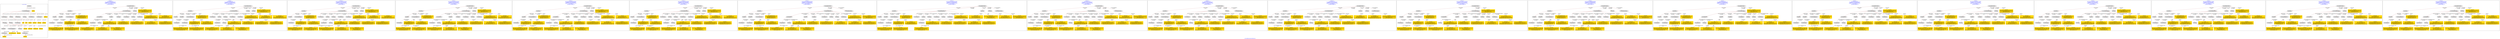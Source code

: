 digraph n0 {
fontcolor="blue"
remincross="true"
label="s25-s-oakland-museum-paintings.json"
subgraph cluster_0 {
label="1-correct model"
n2[style="filled",color="white",fillcolor="lightgray",label="E12_Production1"];
n3[style="filled",color="white",fillcolor="lightgray",label="E21_Person1"];
n4[style="filled",color="white",fillcolor="lightgray",label="E55_Type1"];
n5[style="filled",color="white",fillcolor="lightgray",label="E52_Time-Span3"];
n6[style="filled",color="white",fillcolor="lightgray",label="E69_Death1"];
n7[style="filled",color="white",fillcolor="lightgray",label="E82_Actor_Appellation1"];
n8[style="filled",color="white",fillcolor="lightgray",label="E67_Birth1"];
n9[shape="plaintext",style="filled",fillcolor="gold",label="Artist_URI"];
n10[style="filled",color="white",fillcolor="lightgray",label="E22_Man-Made_Object1"];
n11[style="filled",color="white",fillcolor="lightgray",label="E35_Title1"];
n12[style="filled",color="white",fillcolor="lightgray",label="E8_Acquisition1"];
n13[style="filled",color="white",fillcolor="lightgray",label="E55_Type2"];
n14[style="filled",color="white",fillcolor="lightgray",label="E54_Dimension1"];
n15[style="filled",color="white",fillcolor="lightgray",label="E34_Inscription1"];
n16[shape="plaintext",style="filled",fillcolor="gold",label="Object_uri"];
n17[shape="plaintext",style="filled",fillcolor="gold",label="Inscription"];
n18[shape="plaintext",style="filled",fillcolor="gold",label="Title"];
n19[style="filled",color="white",fillcolor="lightgray",label="E38_Image1"];
n20[shape="plaintext",style="filled",fillcolor="gold",label="Pic_URL"];
n21[style="filled",color="white",fillcolor="lightgray",label="E52_Time-Span1"];
n22[shape="plaintext",style="filled",fillcolor="gold",label="BirthDate"];
n23[style="filled",color="white",fillcolor="lightgray",label="E52_Time-Span2"];
n24[shape="plaintext",style="filled",fillcolor="gold",label="DeathDate"];
n25[shape="plaintext",style="filled",fillcolor="gold",label="Date_made"];
n26[shape="plaintext",style="filled",fillcolor="gold",label="Dimensions"];
n27[shape="plaintext",style="filled",fillcolor="gold",label="Subtype_URI"];
n28[shape="plaintext",style="filled",fillcolor="gold",label="Subtype_of_Art"];
n29[shape="plaintext",style="filled",fillcolor="gold",label="Type_URI"];
n30[shape="plaintext",style="filled",fillcolor="gold",label="Type_of_Art"];
n31[shape="plaintext",style="filled",fillcolor="gold",label="Artist_Appellation_URI"];
n32[shape="plaintext",style="filled",fillcolor="gold",label="ArtistName"];
n33[shape="plaintext",style="filled",fillcolor="gold",label="Credit"];
}
subgraph cluster_1 {
label="candidate 0\nlink coherence:0.875\nnode coherence:0.9666666666666667\nconfidence:0.32977083251744777\nmapping score:0.45297916639470487\ncost:31.99919\n-precision:0.59-recall:0.61"
n35[style="filled",color="white",fillcolor="lightgray",label="E12_Production1"];
n36[style="filled",color="white",fillcolor="lightgray",label="E52_Time-Span2"];
n37[style="filled",color="white",fillcolor="lightgray",label="E55_Type1"];
n38[style="filled",color="white",fillcolor="lightgray",label="E21_Person1"];
n39[style="filled",color="white",fillcolor="lightgray",label="E67_Birth1"];
n40[style="filled",color="white",fillcolor="lightgray",label="E69_Death1"];
n41[style="filled",color="white",fillcolor="lightgray",label="E82_Actor_Appellation1"];
n42[style="filled",color="white",fillcolor="lightgray",label="E22_Man-Made_Object1"];
n43[style="filled",color="white",fillcolor="lightgray",label="E35_Title1"];
n44[style="filled",color="white",fillcolor="lightgray",label="E38_Image1"];
n45[style="filled",color="white",fillcolor="lightgray",label="E54_Dimension1"];
n46[style="filled",color="white",fillcolor="lightgray",label="E55_Type2"];
n47[style="filled",color="white",fillcolor="lightgray",label="E8_Acquisition1"];
n48[style="filled",color="white",fillcolor="lightgray",label="E33_Linguistic_Object1"];
n49[style="filled",color="white",fillcolor="lightgray",label="E55_Type3"];
n50[style="filled",color="white",fillcolor="lightgray",label="E52_Time-Span1"];
n51[style="filled",color="white",fillcolor="lightgray",label="E52_Time-Span3"];
n52[shape="plaintext",style="filled",fillcolor="gold",label="Subtype_URI\n[E57_Material,classLink,0.417]\n[E55_Type,classLink,0.378]\n[E74_Group,classLink,0.204]\n[E29_Design_or_Procedure,P3_has_note,0.001]"];
n53[shape="plaintext",style="filled",fillcolor="gold",label="Pic_URL\n[E38_Image,classLink,0.647]\n[E78_Collection,classLink,0.164]\n[E22_Man-Made_Object,classLink,0.13]\n[E21_Person,classLink,0.059]"];
n54[shape="plaintext",style="filled",fillcolor="gold",label="ArtistName\n[E82_Actor_Appellation,label,0.414]\n[E22_Man-Made_Object,P3_has_note,0.22]\n[E73_Information_Object,P3_has_note,0.191]\n[E8_Acquisition,P3_has_note,0.175]"];
n55[shape="plaintext",style="filled",fillcolor="gold",label="Credit\n[E30_Right,P3_has_note,0.453]\n[E8_Acquisition,P3_has_note,0.419]\n[E22_Man-Made_Object,P3_has_note,0.067]\n[E73_Information_Object,P3_has_note,0.061]"];
n56[shape="plaintext",style="filled",fillcolor="gold",label="Object_uri\n[E30_Right,P3_has_note,0.46]\n[E82_Actor_Appellation,label,0.234]\n[E8_Acquisition,P3_has_note,0.179]\n[E35_Title,label,0.127]"];
n57[shape="plaintext",style="filled",fillcolor="gold",label="Type_URI\n[E55_Type,classLink,0.62]\n[E74_Group,classLink,0.195]\n[E57_Material,classLink,0.177]\n[E22_Man-Made_Object,P3_has_note,0.008]"];
n58[shape="plaintext",style="filled",fillcolor="gold",label="Type_of_Art\n[E55_Type,classLink,0.36]\n[E55_Type,label,0.308]\n[E33_Linguistic_Object,P3_has_note,0.187]\n[E73_Information_Object,P3_has_note,0.145]"];
n59[shape="plaintext",style="filled",fillcolor="gold",label="Artist_Appellation_URI\n[E82_Actor_Appellation,classLink,0.881]\n[E39_Actor,classLink,0.052]\n[E21_Person,classLink,0.05]\n[E30_Right,P3_has_note,0.017]"];
n60[shape="plaintext",style="filled",fillcolor="gold",label="Artist_URI\n[E39_Actor,classLink,0.324]\n[E21_Person,classLink,0.312]\n[E82_Actor_Appellation,classLink,0.258]\n[E30_Right,P3_has_note,0.106]"];
n61[shape="plaintext",style="filled",fillcolor="gold",label="BirthDate\n[E52_Time-Span,P82_at_some_time_within,0.393]\n[E52_Time-Span,P82a_begin_of_the_begin,0.266]\n[E52_Time-Span,P82b_end_of_the_end,0.238]\n[E52_Time-Span,label,0.103]"];
n62[shape="plaintext",style="filled",fillcolor="gold",label="Subtype_of_Art\n[E29_Design_or_Procedure,P3_has_note,0.351]\n[E57_Material,label,0.274]\n[E55_Type,label,0.206]\n[E57_Material,classLink,0.169]"];
n63[shape="plaintext",style="filled",fillcolor="gold",label="Title\n[E35_Title,label,0.344]\n[E22_Man-Made_Object,P3_has_note,0.282]\n[E73_Information_Object,P3_has_note,0.242]\n[E33_Linguistic_Object,P3_has_note,0.132]"];
n64[shape="plaintext",style="filled",fillcolor="gold",label="DeathDate\n[E52_Time-Span,P82b_end_of_the_end,0.326]\n[E12_Production,P3_has_note,0.319]\n[E52_Time-Span,P82_at_some_time_within,0.23]\n[E35_Title,label,0.126]"];
n65[shape="plaintext",style="filled",fillcolor="gold",label="Inscription\n[E22_Man-Made_Object,P3_has_note,0.291]\n[E73_Information_Object,P3_has_note,0.262]\n[E35_Title,label,0.251]\n[E33_Linguistic_Object,P3_has_note,0.195]"];
n66[shape="plaintext",style="filled",fillcolor="gold",label="Date_made\n[E52_Time-Span,P82_at_some_time_within,0.463]\n[E52_Time-Span,P82b_end_of_the_end,0.245]\n[E52_Time-Span,P82a_begin_of_the_begin,0.16]\n[E35_Title,label,0.133]"];
n67[shape="plaintext",style="filled",fillcolor="gold",label="Dimensions\n[E54_Dimension,P3_has_note,0.656]\n[E22_Man-Made_Object,P3_has_note,0.151]\n[E73_Information_Object,P3_has_note,0.124]\n[E34_Inscription,P3_has_note,0.07]"];
}
subgraph cluster_2 {
label="candidate 1\nlink coherence:0.875\nnode coherence:0.9666666666666667\nconfidence:0.32977083251744777\nmapping score:0.45297916639470487\ncost:31.99922\n-precision:0.56-recall:0.58"
n69[style="filled",color="white",fillcolor="lightgray",label="E12_Production1"];
n70[style="filled",color="white",fillcolor="lightgray",label="E52_Time-Span2"];
n71[style="filled",color="white",fillcolor="lightgray",label="E55_Type1"];
n72[style="filled",color="white",fillcolor="lightgray",label="E21_Person1"];
n73[style="filled",color="white",fillcolor="lightgray",label="E67_Birth1"];
n74[style="filled",color="white",fillcolor="lightgray",label="E69_Death1"];
n75[style="filled",color="white",fillcolor="lightgray",label="E82_Actor_Appellation1"];
n76[style="filled",color="white",fillcolor="lightgray",label="E22_Man-Made_Object1"];
n77[style="filled",color="white",fillcolor="lightgray",label="E35_Title1"];
n78[style="filled",color="white",fillcolor="lightgray",label="E38_Image1"];
n79[style="filled",color="white",fillcolor="lightgray",label="E54_Dimension1"];
n80[style="filled",color="white",fillcolor="lightgray",label="E8_Acquisition1"];
n81[style="filled",color="white",fillcolor="lightgray",label="E33_Linguistic_Object1"];
n82[style="filled",color="white",fillcolor="lightgray",label="E55_Type2"];
n83[style="filled",color="white",fillcolor="lightgray",label="E55_Type3"];
n84[style="filled",color="white",fillcolor="lightgray",label="E52_Time-Span1"];
n85[style="filled",color="white",fillcolor="lightgray",label="E52_Time-Span3"];
n86[shape="plaintext",style="filled",fillcolor="gold",label="Subtype_URI\n[E57_Material,classLink,0.417]\n[E55_Type,classLink,0.378]\n[E74_Group,classLink,0.204]\n[E29_Design_or_Procedure,P3_has_note,0.001]"];
n87[shape="plaintext",style="filled",fillcolor="gold",label="Pic_URL\n[E38_Image,classLink,0.647]\n[E78_Collection,classLink,0.164]\n[E22_Man-Made_Object,classLink,0.13]\n[E21_Person,classLink,0.059]"];
n88[shape="plaintext",style="filled",fillcolor="gold",label="ArtistName\n[E82_Actor_Appellation,label,0.414]\n[E22_Man-Made_Object,P3_has_note,0.22]\n[E73_Information_Object,P3_has_note,0.191]\n[E8_Acquisition,P3_has_note,0.175]"];
n89[shape="plaintext",style="filled",fillcolor="gold",label="Credit\n[E30_Right,P3_has_note,0.453]\n[E8_Acquisition,P3_has_note,0.419]\n[E22_Man-Made_Object,P3_has_note,0.067]\n[E73_Information_Object,P3_has_note,0.061]"];
n90[shape="plaintext",style="filled",fillcolor="gold",label="Object_uri\n[E30_Right,P3_has_note,0.46]\n[E82_Actor_Appellation,label,0.234]\n[E8_Acquisition,P3_has_note,0.179]\n[E35_Title,label,0.127]"];
n91[shape="plaintext",style="filled",fillcolor="gold",label="Type_URI\n[E55_Type,classLink,0.62]\n[E74_Group,classLink,0.195]\n[E57_Material,classLink,0.177]\n[E22_Man-Made_Object,P3_has_note,0.008]"];
n92[shape="plaintext",style="filled",fillcolor="gold",label="Type_of_Art\n[E55_Type,classLink,0.36]\n[E55_Type,label,0.308]\n[E33_Linguistic_Object,P3_has_note,0.187]\n[E73_Information_Object,P3_has_note,0.145]"];
n93[shape="plaintext",style="filled",fillcolor="gold",label="Artist_Appellation_URI\n[E82_Actor_Appellation,classLink,0.881]\n[E39_Actor,classLink,0.052]\n[E21_Person,classLink,0.05]\n[E30_Right,P3_has_note,0.017]"];
n94[shape="plaintext",style="filled",fillcolor="gold",label="Artist_URI\n[E39_Actor,classLink,0.324]\n[E21_Person,classLink,0.312]\n[E82_Actor_Appellation,classLink,0.258]\n[E30_Right,P3_has_note,0.106]"];
n95[shape="plaintext",style="filled",fillcolor="gold",label="BirthDate\n[E52_Time-Span,P82_at_some_time_within,0.393]\n[E52_Time-Span,P82a_begin_of_the_begin,0.266]\n[E52_Time-Span,P82b_end_of_the_end,0.238]\n[E52_Time-Span,label,0.103]"];
n96[shape="plaintext",style="filled",fillcolor="gold",label="Subtype_of_Art\n[E29_Design_or_Procedure,P3_has_note,0.351]\n[E57_Material,label,0.274]\n[E55_Type,label,0.206]\n[E57_Material,classLink,0.169]"];
n97[shape="plaintext",style="filled",fillcolor="gold",label="Title\n[E35_Title,label,0.344]\n[E22_Man-Made_Object,P3_has_note,0.282]\n[E73_Information_Object,P3_has_note,0.242]\n[E33_Linguistic_Object,P3_has_note,0.132]"];
n98[shape="plaintext",style="filled",fillcolor="gold",label="DeathDate\n[E52_Time-Span,P82b_end_of_the_end,0.326]\n[E12_Production,P3_has_note,0.319]\n[E52_Time-Span,P82_at_some_time_within,0.23]\n[E35_Title,label,0.126]"];
n99[shape="plaintext",style="filled",fillcolor="gold",label="Inscription\n[E22_Man-Made_Object,P3_has_note,0.291]\n[E73_Information_Object,P3_has_note,0.262]\n[E35_Title,label,0.251]\n[E33_Linguistic_Object,P3_has_note,0.195]"];
n100[shape="plaintext",style="filled",fillcolor="gold",label="Date_made\n[E52_Time-Span,P82_at_some_time_within,0.463]\n[E52_Time-Span,P82b_end_of_the_end,0.245]\n[E52_Time-Span,P82a_begin_of_the_begin,0.16]\n[E35_Title,label,0.133]"];
n101[shape="plaintext",style="filled",fillcolor="gold",label="Dimensions\n[E54_Dimension,P3_has_note,0.656]\n[E22_Man-Made_Object,P3_has_note,0.151]\n[E73_Information_Object,P3_has_note,0.124]\n[E34_Inscription,P3_has_note,0.07]"];
}
subgraph cluster_3 {
label="candidate 10\nlink coherence:0.8333333333333334\nnode coherence:0.9310344827586207\nconfidence:0.3357927381465376\nmapping score:0.45352574030171944\ncost:29.99931\n-precision:0.5-recall:0.48"
n103[style="filled",color="white",fillcolor="lightgray",label="E12_Production1"];
n104[style="filled",color="white",fillcolor="lightgray",label="E52_Time-Span2"];
n105[style="filled",color="white",fillcolor="lightgray",label="E55_Type1"];
n106[style="filled",color="white",fillcolor="lightgray",label="E21_Person1"];
n107[style="filled",color="white",fillcolor="lightgray",label="E67_Birth1"];
n108[style="filled",color="white",fillcolor="lightgray",label="E82_Actor_Appellation1"];
n109[style="filled",color="white",fillcolor="lightgray",label="E22_Man-Made_Object1"];
n110[style="filled",color="white",fillcolor="lightgray",label="E35_Title1"];
n111[style="filled",color="white",fillcolor="lightgray",label="E38_Image1"];
n112[style="filled",color="white",fillcolor="lightgray",label="E54_Dimension1"];
n113[style="filled",color="white",fillcolor="lightgray",label="E8_Acquisition1"];
n114[style="filled",color="white",fillcolor="lightgray",label="E33_Linguistic_Object1"];
n115[style="filled",color="white",fillcolor="lightgray",label="E55_Type2"];
n116[style="filled",color="white",fillcolor="lightgray",label="E55_Type3"];
n117[style="filled",color="white",fillcolor="lightgray",label="E52_Time-Span1"];
n118[shape="plaintext",style="filled",fillcolor="gold",label="Subtype_URI\n[E57_Material,classLink,0.417]\n[E55_Type,classLink,0.378]\n[E74_Group,classLink,0.204]\n[E29_Design_or_Procedure,P3_has_note,0.001]"];
n119[shape="plaintext",style="filled",fillcolor="gold",label="Pic_URL\n[E38_Image,classLink,0.647]\n[E78_Collection,classLink,0.164]\n[E22_Man-Made_Object,classLink,0.13]\n[E21_Person,classLink,0.059]"];
n120[shape="plaintext",style="filled",fillcolor="gold",label="ArtistName\n[E82_Actor_Appellation,label,0.414]\n[E22_Man-Made_Object,P3_has_note,0.22]\n[E73_Information_Object,P3_has_note,0.191]\n[E8_Acquisition,P3_has_note,0.175]"];
n121[shape="plaintext",style="filled",fillcolor="gold",label="Credit\n[E30_Right,P3_has_note,0.453]\n[E8_Acquisition,P3_has_note,0.419]\n[E22_Man-Made_Object,P3_has_note,0.067]\n[E73_Information_Object,P3_has_note,0.061]"];
n122[shape="plaintext",style="filled",fillcolor="gold",label="Object_uri\n[E30_Right,P3_has_note,0.46]\n[E82_Actor_Appellation,label,0.234]\n[E8_Acquisition,P3_has_note,0.179]\n[E35_Title,label,0.127]"];
n123[shape="plaintext",style="filled",fillcolor="gold",label="Type_URI\n[E55_Type,classLink,0.62]\n[E74_Group,classLink,0.195]\n[E57_Material,classLink,0.177]\n[E22_Man-Made_Object,P3_has_note,0.008]"];
n124[shape="plaintext",style="filled",fillcolor="gold",label="Type_of_Art\n[E55_Type,classLink,0.36]\n[E55_Type,label,0.308]\n[E33_Linguistic_Object,P3_has_note,0.187]\n[E73_Information_Object,P3_has_note,0.145]"];
n125[shape="plaintext",style="filled",fillcolor="gold",label="Artist_Appellation_URI\n[E82_Actor_Appellation,classLink,0.881]\n[E39_Actor,classLink,0.052]\n[E21_Person,classLink,0.05]\n[E30_Right,P3_has_note,0.017]"];
n126[shape="plaintext",style="filled",fillcolor="gold",label="Artist_URI\n[E39_Actor,classLink,0.324]\n[E21_Person,classLink,0.312]\n[E82_Actor_Appellation,classLink,0.258]\n[E30_Right,P3_has_note,0.106]"];
n127[shape="plaintext",style="filled",fillcolor="gold",label="Date_made\n[E52_Time-Span,P82_at_some_time_within,0.463]\n[E52_Time-Span,P82b_end_of_the_end,0.245]\n[E52_Time-Span,P82a_begin_of_the_begin,0.16]\n[E35_Title,label,0.133]"];
n128[shape="plaintext",style="filled",fillcolor="gold",label="DeathDate\n[E52_Time-Span,P82b_end_of_the_end,0.326]\n[E12_Production,P3_has_note,0.319]\n[E52_Time-Span,P82_at_some_time_within,0.23]\n[E35_Title,label,0.126]"];
n129[shape="plaintext",style="filled",fillcolor="gold",label="Subtype_of_Art\n[E29_Design_or_Procedure,P3_has_note,0.351]\n[E57_Material,label,0.274]\n[E55_Type,label,0.206]\n[E57_Material,classLink,0.169]"];
n130[shape="plaintext",style="filled",fillcolor="gold",label="BirthDate\n[E52_Time-Span,P82_at_some_time_within,0.393]\n[E52_Time-Span,P82a_begin_of_the_begin,0.266]\n[E52_Time-Span,P82b_end_of_the_end,0.238]\n[E52_Time-Span,label,0.103]"];
n131[shape="plaintext",style="filled",fillcolor="gold",label="Title\n[E35_Title,label,0.344]\n[E22_Man-Made_Object,P3_has_note,0.282]\n[E73_Information_Object,P3_has_note,0.242]\n[E33_Linguistic_Object,P3_has_note,0.132]"];
n132[shape="plaintext",style="filled",fillcolor="gold",label="Inscription\n[E22_Man-Made_Object,P3_has_note,0.291]\n[E73_Information_Object,P3_has_note,0.262]\n[E35_Title,label,0.251]\n[E33_Linguistic_Object,P3_has_note,0.195]"];
n133[shape="plaintext",style="filled",fillcolor="gold",label="Dimensions\n[E54_Dimension,P3_has_note,0.656]\n[E22_Man-Made_Object,P3_has_note,0.151]\n[E73_Information_Object,P3_has_note,0.124]\n[E34_Inscription,P3_has_note,0.07]"];
}
subgraph cluster_4 {
label="candidate 11\nlink coherence:0.8333333333333334\nnode coherence:0.9310344827586207\nconfidence:0.3357927381465376\nmapping score:0.45352574030171944\ncost:128.99928\n-precision:0.6-recall:0.58"
n135[style="filled",color="white",fillcolor="lightgray",label="E12_Production1"];
n136[style="filled",color="white",fillcolor="lightgray",label="E52_Time-Span2"];
n137[style="filled",color="white",fillcolor="lightgray",label="E55_Type1"];
n138[style="filled",color="white",fillcolor="lightgray",label="E21_Person1"];
n139[style="filled",color="white",fillcolor="lightgray",label="E67_Birth1"];
n140[style="filled",color="white",fillcolor="lightgray",label="E82_Actor_Appellation1"];
n141[style="filled",color="white",fillcolor="lightgray",label="E22_Man-Made_Object1"];
n142[style="filled",color="white",fillcolor="lightgray",label="E35_Title1"];
n143[style="filled",color="white",fillcolor="lightgray",label="E38_Image1"];
n144[style="filled",color="white",fillcolor="lightgray",label="E54_Dimension1"];
n145[style="filled",color="white",fillcolor="lightgray",label="E55_Type2"];
n146[style="filled",color="white",fillcolor="lightgray",label="E8_Acquisition1"];
n147[style="filled",color="white",fillcolor="lightgray",label="E33_Linguistic_Object1"];
n148[style="filled",color="white",fillcolor="lightgray",label="E55_Type3"];
n149[style="filled",color="white",fillcolor="lightgray",label="E52_Time-Span1"];
n150[shape="plaintext",style="filled",fillcolor="gold",label="Subtype_URI\n[E57_Material,classLink,0.417]\n[E55_Type,classLink,0.378]\n[E74_Group,classLink,0.204]\n[E29_Design_or_Procedure,P3_has_note,0.001]"];
n151[shape="plaintext",style="filled",fillcolor="gold",label="Pic_URL\n[E38_Image,classLink,0.647]\n[E78_Collection,classLink,0.164]\n[E22_Man-Made_Object,classLink,0.13]\n[E21_Person,classLink,0.059]"];
n152[shape="plaintext",style="filled",fillcolor="gold",label="ArtistName\n[E82_Actor_Appellation,label,0.414]\n[E22_Man-Made_Object,P3_has_note,0.22]\n[E73_Information_Object,P3_has_note,0.191]\n[E8_Acquisition,P3_has_note,0.175]"];
n153[shape="plaintext",style="filled",fillcolor="gold",label="Credit\n[E30_Right,P3_has_note,0.453]\n[E8_Acquisition,P3_has_note,0.419]\n[E22_Man-Made_Object,P3_has_note,0.067]\n[E73_Information_Object,P3_has_note,0.061]"];
n154[shape="plaintext",style="filled",fillcolor="gold",label="Object_uri\n[E30_Right,P3_has_note,0.46]\n[E82_Actor_Appellation,label,0.234]\n[E8_Acquisition,P3_has_note,0.179]\n[E35_Title,label,0.127]"];
n155[shape="plaintext",style="filled",fillcolor="gold",label="Type_URI\n[E55_Type,classLink,0.62]\n[E74_Group,classLink,0.195]\n[E57_Material,classLink,0.177]\n[E22_Man-Made_Object,P3_has_note,0.008]"];
n156[shape="plaintext",style="filled",fillcolor="gold",label="Type_of_Art\n[E55_Type,classLink,0.36]\n[E55_Type,label,0.308]\n[E33_Linguistic_Object,P3_has_note,0.187]\n[E73_Information_Object,P3_has_note,0.145]"];
n157[shape="plaintext",style="filled",fillcolor="gold",label="Artist_Appellation_URI\n[E82_Actor_Appellation,classLink,0.881]\n[E39_Actor,classLink,0.052]\n[E21_Person,classLink,0.05]\n[E30_Right,P3_has_note,0.017]"];
n158[shape="plaintext",style="filled",fillcolor="gold",label="Artist_URI\n[E39_Actor,classLink,0.324]\n[E21_Person,classLink,0.312]\n[E82_Actor_Appellation,classLink,0.258]\n[E30_Right,P3_has_note,0.106]"];
n159[shape="plaintext",style="filled",fillcolor="gold",label="BirthDate\n[E52_Time-Span,P82_at_some_time_within,0.393]\n[E52_Time-Span,P82a_begin_of_the_begin,0.266]\n[E52_Time-Span,P82b_end_of_the_end,0.238]\n[E52_Time-Span,label,0.103]"];
n160[shape="plaintext",style="filled",fillcolor="gold",label="Subtype_of_Art\n[E29_Design_or_Procedure,P3_has_note,0.351]\n[E57_Material,label,0.274]\n[E55_Type,label,0.206]\n[E57_Material,classLink,0.169]"];
n161[shape="plaintext",style="filled",fillcolor="gold",label="Date_made\n[E52_Time-Span,P82_at_some_time_within,0.463]\n[E52_Time-Span,P82b_end_of_the_end,0.245]\n[E52_Time-Span,P82a_begin_of_the_begin,0.16]\n[E35_Title,label,0.133]"];
n162[shape="plaintext",style="filled",fillcolor="gold",label="Title\n[E35_Title,label,0.344]\n[E22_Man-Made_Object,P3_has_note,0.282]\n[E73_Information_Object,P3_has_note,0.242]\n[E33_Linguistic_Object,P3_has_note,0.132]"];
n163[shape="plaintext",style="filled",fillcolor="gold",label="DeathDate\n[E52_Time-Span,P82b_end_of_the_end,0.326]\n[E12_Production,P3_has_note,0.319]\n[E52_Time-Span,P82_at_some_time_within,0.23]\n[E35_Title,label,0.126]"];
n164[shape="plaintext",style="filled",fillcolor="gold",label="Inscription\n[E22_Man-Made_Object,P3_has_note,0.291]\n[E73_Information_Object,P3_has_note,0.262]\n[E35_Title,label,0.251]\n[E33_Linguistic_Object,P3_has_note,0.195]"];
n165[shape="plaintext",style="filled",fillcolor="gold",label="Dimensions\n[E54_Dimension,P3_has_note,0.656]\n[E22_Man-Made_Object,P3_has_note,0.151]\n[E73_Information_Object,P3_has_note,0.124]\n[E34_Inscription,P3_has_note,0.07]"];
}
subgraph cluster_5 {
label="candidate 12\nlink coherence:0.8333333333333334\nnode coherence:0.9310344827586207\nconfidence:0.3357927381465376\nmapping score:0.45352574030171944\ncost:128.9993\n-precision:0.57-recall:0.55"
n167[style="filled",color="white",fillcolor="lightgray",label="E12_Production1"];
n168[style="filled",color="white",fillcolor="lightgray",label="E52_Time-Span2"];
n169[style="filled",color="white",fillcolor="lightgray",label="E55_Type1"];
n170[style="filled",color="white",fillcolor="lightgray",label="E21_Person1"];
n171[style="filled",color="white",fillcolor="lightgray",label="E67_Birth1"];
n172[style="filled",color="white",fillcolor="lightgray",label="E82_Actor_Appellation1"];
n173[style="filled",color="white",fillcolor="lightgray",label="E22_Man-Made_Object1"];
n174[style="filled",color="white",fillcolor="lightgray",label="E35_Title1"];
n175[style="filled",color="white",fillcolor="lightgray",label="E38_Image1"];
n176[style="filled",color="white",fillcolor="lightgray",label="E54_Dimension1"];
n177[style="filled",color="white",fillcolor="lightgray",label="E55_Type3"];
n178[style="filled",color="white",fillcolor="lightgray",label="E8_Acquisition1"];
n179[style="filled",color="white",fillcolor="lightgray",label="E33_Linguistic_Object2"];
n180[style="filled",color="white",fillcolor="lightgray",label="E55_Type2"];
n181[style="filled",color="white",fillcolor="lightgray",label="E52_Time-Span1"];
n182[shape="plaintext",style="filled",fillcolor="gold",label="Subtype_URI\n[E57_Material,classLink,0.417]\n[E55_Type,classLink,0.378]\n[E74_Group,classLink,0.204]\n[E29_Design_or_Procedure,P3_has_note,0.001]"];
n183[shape="plaintext",style="filled",fillcolor="gold",label="Pic_URL\n[E38_Image,classLink,0.647]\n[E78_Collection,classLink,0.164]\n[E22_Man-Made_Object,classLink,0.13]\n[E21_Person,classLink,0.059]"];
n184[shape="plaintext",style="filled",fillcolor="gold",label="ArtistName\n[E82_Actor_Appellation,label,0.414]\n[E22_Man-Made_Object,P3_has_note,0.22]\n[E73_Information_Object,P3_has_note,0.191]\n[E8_Acquisition,P3_has_note,0.175]"];
n185[shape="plaintext",style="filled",fillcolor="gold",label="Credit\n[E30_Right,P3_has_note,0.453]\n[E8_Acquisition,P3_has_note,0.419]\n[E22_Man-Made_Object,P3_has_note,0.067]\n[E73_Information_Object,P3_has_note,0.061]"];
n186[shape="plaintext",style="filled",fillcolor="gold",label="Object_uri\n[E30_Right,P3_has_note,0.46]\n[E82_Actor_Appellation,label,0.234]\n[E8_Acquisition,P3_has_note,0.179]\n[E35_Title,label,0.127]"];
n187[shape="plaintext",style="filled",fillcolor="gold",label="Type_URI\n[E55_Type,classLink,0.62]\n[E74_Group,classLink,0.195]\n[E57_Material,classLink,0.177]\n[E22_Man-Made_Object,P3_has_note,0.008]"];
n188[shape="plaintext",style="filled",fillcolor="gold",label="Type_of_Art\n[E55_Type,classLink,0.36]\n[E55_Type,label,0.308]\n[E33_Linguistic_Object,P3_has_note,0.187]\n[E73_Information_Object,P3_has_note,0.145]"];
n189[shape="plaintext",style="filled",fillcolor="gold",label="Artist_Appellation_URI\n[E82_Actor_Appellation,classLink,0.881]\n[E39_Actor,classLink,0.052]\n[E21_Person,classLink,0.05]\n[E30_Right,P3_has_note,0.017]"];
n190[shape="plaintext",style="filled",fillcolor="gold",label="Artist_URI\n[E39_Actor,classLink,0.324]\n[E21_Person,classLink,0.312]\n[E82_Actor_Appellation,classLink,0.258]\n[E30_Right,P3_has_note,0.106]"];
n191[shape="plaintext",style="filled",fillcolor="gold",label="BirthDate\n[E52_Time-Span,P82_at_some_time_within,0.393]\n[E52_Time-Span,P82a_begin_of_the_begin,0.266]\n[E52_Time-Span,P82b_end_of_the_end,0.238]\n[E52_Time-Span,label,0.103]"];
n192[shape="plaintext",style="filled",fillcolor="gold",label="Subtype_of_Art\n[E29_Design_or_Procedure,P3_has_note,0.351]\n[E57_Material,label,0.274]\n[E55_Type,label,0.206]\n[E57_Material,classLink,0.169]"];
n193[shape="plaintext",style="filled",fillcolor="gold",label="Date_made\n[E52_Time-Span,P82_at_some_time_within,0.463]\n[E52_Time-Span,P82b_end_of_the_end,0.245]\n[E52_Time-Span,P82a_begin_of_the_begin,0.16]\n[E35_Title,label,0.133]"];
n194[shape="plaintext",style="filled",fillcolor="gold",label="Title\n[E35_Title,label,0.344]\n[E22_Man-Made_Object,P3_has_note,0.282]\n[E73_Information_Object,P3_has_note,0.242]\n[E33_Linguistic_Object,P3_has_note,0.132]"];
n195[shape="plaintext",style="filled",fillcolor="gold",label="DeathDate\n[E52_Time-Span,P82b_end_of_the_end,0.326]\n[E12_Production,P3_has_note,0.319]\n[E52_Time-Span,P82_at_some_time_within,0.23]\n[E35_Title,label,0.126]"];
n196[shape="plaintext",style="filled",fillcolor="gold",label="Inscription\n[E22_Man-Made_Object,P3_has_note,0.291]\n[E73_Information_Object,P3_has_note,0.262]\n[E35_Title,label,0.251]\n[E33_Linguistic_Object,P3_has_note,0.195]"];
n197[shape="plaintext",style="filled",fillcolor="gold",label="Dimensions\n[E54_Dimension,P3_has_note,0.656]\n[E22_Man-Made_Object,P3_has_note,0.151]\n[E73_Information_Object,P3_has_note,0.124]\n[E34_Inscription,P3_has_note,0.07]"];
}
subgraph cluster_6 {
label="candidate 13\nlink coherence:0.8333333333333334\nnode coherence:0.9310344827586207\nconfidence:0.3357927381465376\nmapping score:0.45352574030171944\ncost:128.99931\n-precision:0.57-recall:0.55"
n199[style="filled",color="white",fillcolor="lightgray",label="E12_Production1"];
n200[style="filled",color="white",fillcolor="lightgray",label="E52_Time-Span2"];
n201[style="filled",color="white",fillcolor="lightgray",label="E55_Type1"];
n202[style="filled",color="white",fillcolor="lightgray",label="E21_Person1"];
n203[style="filled",color="white",fillcolor="lightgray",label="E67_Birth1"];
n204[style="filled",color="white",fillcolor="lightgray",label="E82_Actor_Appellation1"];
n205[style="filled",color="white",fillcolor="lightgray",label="E22_Man-Made_Object1"];
n206[style="filled",color="white",fillcolor="lightgray",label="E35_Title1"];
n207[style="filled",color="white",fillcolor="lightgray",label="E38_Image1"];
n208[style="filled",color="white",fillcolor="lightgray",label="E54_Dimension1"];
n209[style="filled",color="white",fillcolor="lightgray",label="E8_Acquisition1"];
n210[style="filled",color="white",fillcolor="lightgray",label="E33_Linguistic_Object1"];
n211[style="filled",color="white",fillcolor="lightgray",label="E55_Type2"];
n212[style="filled",color="white",fillcolor="lightgray",label="E55_Type3"];
n213[style="filled",color="white",fillcolor="lightgray",label="E52_Time-Span1"];
n214[shape="plaintext",style="filled",fillcolor="gold",label="Subtype_URI\n[E57_Material,classLink,0.417]\n[E55_Type,classLink,0.378]\n[E74_Group,classLink,0.204]\n[E29_Design_or_Procedure,P3_has_note,0.001]"];
n215[shape="plaintext",style="filled",fillcolor="gold",label="Pic_URL\n[E38_Image,classLink,0.647]\n[E78_Collection,classLink,0.164]\n[E22_Man-Made_Object,classLink,0.13]\n[E21_Person,classLink,0.059]"];
n216[shape="plaintext",style="filled",fillcolor="gold",label="ArtistName\n[E82_Actor_Appellation,label,0.414]\n[E22_Man-Made_Object,P3_has_note,0.22]\n[E73_Information_Object,P3_has_note,0.191]\n[E8_Acquisition,P3_has_note,0.175]"];
n217[shape="plaintext",style="filled",fillcolor="gold",label="Credit\n[E30_Right,P3_has_note,0.453]\n[E8_Acquisition,P3_has_note,0.419]\n[E22_Man-Made_Object,P3_has_note,0.067]\n[E73_Information_Object,P3_has_note,0.061]"];
n218[shape="plaintext",style="filled",fillcolor="gold",label="Object_uri\n[E30_Right,P3_has_note,0.46]\n[E82_Actor_Appellation,label,0.234]\n[E8_Acquisition,P3_has_note,0.179]\n[E35_Title,label,0.127]"];
n219[shape="plaintext",style="filled",fillcolor="gold",label="Type_URI\n[E55_Type,classLink,0.62]\n[E74_Group,classLink,0.195]\n[E57_Material,classLink,0.177]\n[E22_Man-Made_Object,P3_has_note,0.008]"];
n220[shape="plaintext",style="filled",fillcolor="gold",label="Type_of_Art\n[E55_Type,classLink,0.36]\n[E55_Type,label,0.308]\n[E33_Linguistic_Object,P3_has_note,0.187]\n[E73_Information_Object,P3_has_note,0.145]"];
n221[shape="plaintext",style="filled",fillcolor="gold",label="Artist_Appellation_URI\n[E82_Actor_Appellation,classLink,0.881]\n[E39_Actor,classLink,0.052]\n[E21_Person,classLink,0.05]\n[E30_Right,P3_has_note,0.017]"];
n222[shape="plaintext",style="filled",fillcolor="gold",label="Artist_URI\n[E39_Actor,classLink,0.324]\n[E21_Person,classLink,0.312]\n[E82_Actor_Appellation,classLink,0.258]\n[E30_Right,P3_has_note,0.106]"];
n223[shape="plaintext",style="filled",fillcolor="gold",label="BirthDate\n[E52_Time-Span,P82_at_some_time_within,0.393]\n[E52_Time-Span,P82a_begin_of_the_begin,0.266]\n[E52_Time-Span,P82b_end_of_the_end,0.238]\n[E52_Time-Span,label,0.103]"];
n224[shape="plaintext",style="filled",fillcolor="gold",label="Subtype_of_Art\n[E29_Design_or_Procedure,P3_has_note,0.351]\n[E57_Material,label,0.274]\n[E55_Type,label,0.206]\n[E57_Material,classLink,0.169]"];
n225[shape="plaintext",style="filled",fillcolor="gold",label="Date_made\n[E52_Time-Span,P82_at_some_time_within,0.463]\n[E52_Time-Span,P82b_end_of_the_end,0.245]\n[E52_Time-Span,P82a_begin_of_the_begin,0.16]\n[E35_Title,label,0.133]"];
n226[shape="plaintext",style="filled",fillcolor="gold",label="Title\n[E35_Title,label,0.344]\n[E22_Man-Made_Object,P3_has_note,0.282]\n[E73_Information_Object,P3_has_note,0.242]\n[E33_Linguistic_Object,P3_has_note,0.132]"];
n227[shape="plaintext",style="filled",fillcolor="gold",label="DeathDate\n[E52_Time-Span,P82b_end_of_the_end,0.326]\n[E12_Production,P3_has_note,0.319]\n[E52_Time-Span,P82_at_some_time_within,0.23]\n[E35_Title,label,0.126]"];
n228[shape="plaintext",style="filled",fillcolor="gold",label="Inscription\n[E22_Man-Made_Object,P3_has_note,0.291]\n[E73_Information_Object,P3_has_note,0.262]\n[E35_Title,label,0.251]\n[E33_Linguistic_Object,P3_has_note,0.195]"];
n229[shape="plaintext",style="filled",fillcolor="gold",label="Dimensions\n[E54_Dimension,P3_has_note,0.656]\n[E22_Man-Made_Object,P3_has_note,0.151]\n[E73_Information_Object,P3_has_note,0.124]\n[E34_Inscription,P3_has_note,0.07]"];
}
subgraph cluster_7 {
label="candidate 14\nlink coherence:0.8181818181818182\nnode coherence:0.9666666666666667\nconfidence:0.32977083251744777\nmapping score:0.45297916639470487\ncost:131.99919\n-precision:0.58-recall:0.61"
n231[style="filled",color="white",fillcolor="lightgray",label="E12_Production1"];
n232[style="filled",color="white",fillcolor="lightgray",label="E52_Time-Span2"];
n233[style="filled",color="white",fillcolor="lightgray",label="E55_Type1"];
n234[style="filled",color="white",fillcolor="lightgray",label="E21_Person1"];
n235[style="filled",color="white",fillcolor="lightgray",label="E67_Birth1"];
n236[style="filled",color="white",fillcolor="lightgray",label="E69_Death1"];
n237[style="filled",color="white",fillcolor="lightgray",label="E82_Actor_Appellation1"];
n238[style="filled",color="white",fillcolor="lightgray",label="E22_Man-Made_Object1"];
n239[style="filled",color="white",fillcolor="lightgray",label="E35_Title1"];
n240[style="filled",color="white",fillcolor="lightgray",label="E38_Image1"];
n241[style="filled",color="white",fillcolor="lightgray",label="E54_Dimension1"];
n242[style="filled",color="white",fillcolor="lightgray",label="E55_Type2"];
n243[style="filled",color="white",fillcolor="lightgray",label="E55_Type3"];
n244[style="filled",color="white",fillcolor="lightgray",label="E8_Acquisition1"];
n245[style="filled",color="white",fillcolor="lightgray",label="E33_Linguistic_Object2"];
n246[style="filled",color="white",fillcolor="lightgray",label="E52_Time-Span1"];
n247[style="filled",color="white",fillcolor="lightgray",label="E52_Time-Span3"];
n248[style="filled",color="white",fillcolor="lightgray",label="E33_Linguistic_Object1"];
n249[shape="plaintext",style="filled",fillcolor="gold",label="Subtype_URI\n[E57_Material,classLink,0.417]\n[E55_Type,classLink,0.378]\n[E74_Group,classLink,0.204]\n[E29_Design_or_Procedure,P3_has_note,0.001]"];
n250[shape="plaintext",style="filled",fillcolor="gold",label="Pic_URL\n[E38_Image,classLink,0.647]\n[E78_Collection,classLink,0.164]\n[E22_Man-Made_Object,classLink,0.13]\n[E21_Person,classLink,0.059]"];
n251[shape="plaintext",style="filled",fillcolor="gold",label="ArtistName\n[E82_Actor_Appellation,label,0.414]\n[E22_Man-Made_Object,P3_has_note,0.22]\n[E73_Information_Object,P3_has_note,0.191]\n[E8_Acquisition,P3_has_note,0.175]"];
n252[shape="plaintext",style="filled",fillcolor="gold",label="Credit\n[E30_Right,P3_has_note,0.453]\n[E8_Acquisition,P3_has_note,0.419]\n[E22_Man-Made_Object,P3_has_note,0.067]\n[E73_Information_Object,P3_has_note,0.061]"];
n253[shape="plaintext",style="filled",fillcolor="gold",label="Object_uri\n[E30_Right,P3_has_note,0.46]\n[E82_Actor_Appellation,label,0.234]\n[E8_Acquisition,P3_has_note,0.179]\n[E35_Title,label,0.127]"];
n254[shape="plaintext",style="filled",fillcolor="gold",label="Type_URI\n[E55_Type,classLink,0.62]\n[E74_Group,classLink,0.195]\n[E57_Material,classLink,0.177]\n[E22_Man-Made_Object,P3_has_note,0.008]"];
n255[shape="plaintext",style="filled",fillcolor="gold",label="Type_of_Art\n[E55_Type,classLink,0.36]\n[E55_Type,label,0.308]\n[E33_Linguistic_Object,P3_has_note,0.187]\n[E73_Information_Object,P3_has_note,0.145]"];
n256[shape="plaintext",style="filled",fillcolor="gold",label="Artist_Appellation_URI\n[E82_Actor_Appellation,classLink,0.881]\n[E39_Actor,classLink,0.052]\n[E21_Person,classLink,0.05]\n[E30_Right,P3_has_note,0.017]"];
n257[shape="plaintext",style="filled",fillcolor="gold",label="Artist_URI\n[E39_Actor,classLink,0.324]\n[E21_Person,classLink,0.312]\n[E82_Actor_Appellation,classLink,0.258]\n[E30_Right,P3_has_note,0.106]"];
n258[shape="plaintext",style="filled",fillcolor="gold",label="BirthDate\n[E52_Time-Span,P82_at_some_time_within,0.393]\n[E52_Time-Span,P82a_begin_of_the_begin,0.266]\n[E52_Time-Span,P82b_end_of_the_end,0.238]\n[E52_Time-Span,label,0.103]"];
n259[shape="plaintext",style="filled",fillcolor="gold",label="Subtype_of_Art\n[E29_Design_or_Procedure,P3_has_note,0.351]\n[E57_Material,label,0.274]\n[E55_Type,label,0.206]\n[E57_Material,classLink,0.169]"];
n260[shape="plaintext",style="filled",fillcolor="gold",label="Title\n[E35_Title,label,0.344]\n[E22_Man-Made_Object,P3_has_note,0.282]\n[E73_Information_Object,P3_has_note,0.242]\n[E33_Linguistic_Object,P3_has_note,0.132]"];
n261[shape="plaintext",style="filled",fillcolor="gold",label="DeathDate\n[E52_Time-Span,P82b_end_of_the_end,0.326]\n[E12_Production,P3_has_note,0.319]\n[E52_Time-Span,P82_at_some_time_within,0.23]\n[E35_Title,label,0.126]"];
n262[shape="plaintext",style="filled",fillcolor="gold",label="Inscription\n[E22_Man-Made_Object,P3_has_note,0.291]\n[E73_Information_Object,P3_has_note,0.262]\n[E35_Title,label,0.251]\n[E33_Linguistic_Object,P3_has_note,0.195]"];
n263[shape="plaintext",style="filled",fillcolor="gold",label="Date_made\n[E52_Time-Span,P82_at_some_time_within,0.463]\n[E52_Time-Span,P82b_end_of_the_end,0.245]\n[E52_Time-Span,P82a_begin_of_the_begin,0.16]\n[E35_Title,label,0.133]"];
n264[shape="plaintext",style="filled",fillcolor="gold",label="Dimensions\n[E54_Dimension,P3_has_note,0.656]\n[E22_Man-Made_Object,P3_has_note,0.151]\n[E73_Information_Object,P3_has_note,0.124]\n[E34_Inscription,P3_has_note,0.07]"];
}
subgraph cluster_8 {
label="candidate 15\nlink coherence:0.8181818181818182\nnode coherence:0.9666666666666667\nconfidence:0.32977083251744777\nmapping score:0.45297916639470487\ncost:131.99928\n-precision:0.52-recall:0.55"
n266[style="filled",color="white",fillcolor="lightgray",label="E12_Production1"];
n267[style="filled",color="white",fillcolor="lightgray",label="E52_Time-Span2"];
n268[style="filled",color="white",fillcolor="lightgray",label="E21_Person1"];
n269[style="filled",color="white",fillcolor="lightgray",label="E67_Birth1"];
n270[style="filled",color="white",fillcolor="lightgray",label="E69_Death1"];
n271[style="filled",color="white",fillcolor="lightgray",label="E82_Actor_Appellation1"];
n272[style="filled",color="white",fillcolor="lightgray",label="E22_Man-Made_Object1"];
n273[style="filled",color="white",fillcolor="lightgray",label="E35_Title1"];
n274[style="filled",color="white",fillcolor="lightgray",label="E38_Image1"];
n275[style="filled",color="white",fillcolor="lightgray",label="E54_Dimension1"];
n276[style="filled",color="white",fillcolor="lightgray",label="E55_Type3"];
n277[style="filled",color="white",fillcolor="lightgray",label="E8_Acquisition1"];
n278[style="filled",color="white",fillcolor="lightgray",label="E33_Linguistic_Object2"];
n279[style="filled",color="white",fillcolor="lightgray",label="E55_Type1"];
n280[style="filled",color="white",fillcolor="lightgray",label="E55_Type2"];
n281[style="filled",color="white",fillcolor="lightgray",label="E52_Time-Span1"];
n282[style="filled",color="white",fillcolor="lightgray",label="E52_Time-Span3"];
n283[style="filled",color="white",fillcolor="lightgray",label="E33_Linguistic_Object1"];
n284[shape="plaintext",style="filled",fillcolor="gold",label="Subtype_URI\n[E57_Material,classLink,0.417]\n[E55_Type,classLink,0.378]\n[E74_Group,classLink,0.204]\n[E29_Design_or_Procedure,P3_has_note,0.001]"];
n285[shape="plaintext",style="filled",fillcolor="gold",label="Pic_URL\n[E38_Image,classLink,0.647]\n[E78_Collection,classLink,0.164]\n[E22_Man-Made_Object,classLink,0.13]\n[E21_Person,classLink,0.059]"];
n286[shape="plaintext",style="filled",fillcolor="gold",label="ArtistName\n[E82_Actor_Appellation,label,0.414]\n[E22_Man-Made_Object,P3_has_note,0.22]\n[E73_Information_Object,P3_has_note,0.191]\n[E8_Acquisition,P3_has_note,0.175]"];
n287[shape="plaintext",style="filled",fillcolor="gold",label="Credit\n[E30_Right,P3_has_note,0.453]\n[E8_Acquisition,P3_has_note,0.419]\n[E22_Man-Made_Object,P3_has_note,0.067]\n[E73_Information_Object,P3_has_note,0.061]"];
n288[shape="plaintext",style="filled",fillcolor="gold",label="Object_uri\n[E30_Right,P3_has_note,0.46]\n[E82_Actor_Appellation,label,0.234]\n[E8_Acquisition,P3_has_note,0.179]\n[E35_Title,label,0.127]"];
n289[shape="plaintext",style="filled",fillcolor="gold",label="Type_URI\n[E55_Type,classLink,0.62]\n[E74_Group,classLink,0.195]\n[E57_Material,classLink,0.177]\n[E22_Man-Made_Object,P3_has_note,0.008]"];
n290[shape="plaintext",style="filled",fillcolor="gold",label="Type_of_Art\n[E55_Type,classLink,0.36]\n[E55_Type,label,0.308]\n[E33_Linguistic_Object,P3_has_note,0.187]\n[E73_Information_Object,P3_has_note,0.145]"];
n291[shape="plaintext",style="filled",fillcolor="gold",label="Artist_Appellation_URI\n[E82_Actor_Appellation,classLink,0.881]\n[E39_Actor,classLink,0.052]\n[E21_Person,classLink,0.05]\n[E30_Right,P3_has_note,0.017]"];
n292[shape="plaintext",style="filled",fillcolor="gold",label="Artist_URI\n[E39_Actor,classLink,0.324]\n[E21_Person,classLink,0.312]\n[E82_Actor_Appellation,classLink,0.258]\n[E30_Right,P3_has_note,0.106]"];
n293[shape="plaintext",style="filled",fillcolor="gold",label="BirthDate\n[E52_Time-Span,P82_at_some_time_within,0.393]\n[E52_Time-Span,P82a_begin_of_the_begin,0.266]\n[E52_Time-Span,P82b_end_of_the_end,0.238]\n[E52_Time-Span,label,0.103]"];
n294[shape="plaintext",style="filled",fillcolor="gold",label="Subtype_of_Art\n[E29_Design_or_Procedure,P3_has_note,0.351]\n[E57_Material,label,0.274]\n[E55_Type,label,0.206]\n[E57_Material,classLink,0.169]"];
n295[shape="plaintext",style="filled",fillcolor="gold",label="Title\n[E35_Title,label,0.344]\n[E22_Man-Made_Object,P3_has_note,0.282]\n[E73_Information_Object,P3_has_note,0.242]\n[E33_Linguistic_Object,P3_has_note,0.132]"];
n296[shape="plaintext",style="filled",fillcolor="gold",label="DeathDate\n[E52_Time-Span,P82b_end_of_the_end,0.326]\n[E12_Production,P3_has_note,0.319]\n[E52_Time-Span,P82_at_some_time_within,0.23]\n[E35_Title,label,0.126]"];
n297[shape="plaintext",style="filled",fillcolor="gold",label="Inscription\n[E22_Man-Made_Object,P3_has_note,0.291]\n[E73_Information_Object,P3_has_note,0.262]\n[E35_Title,label,0.251]\n[E33_Linguistic_Object,P3_has_note,0.195]"];
n298[shape="plaintext",style="filled",fillcolor="gold",label="Date_made\n[E52_Time-Span,P82_at_some_time_within,0.463]\n[E52_Time-Span,P82b_end_of_the_end,0.245]\n[E52_Time-Span,P82a_begin_of_the_begin,0.16]\n[E35_Title,label,0.133]"];
n299[shape="plaintext",style="filled",fillcolor="gold",label="Dimensions\n[E54_Dimension,P3_has_note,0.656]\n[E22_Man-Made_Object,P3_has_note,0.151]\n[E73_Information_Object,P3_has_note,0.124]\n[E34_Inscription,P3_has_note,0.07]"];
}
subgraph cluster_9 {
label="candidate 16\nlink coherence:0.8125\nnode coherence:0.9310344827586207\nconfidence:0.3357927381465376\nmapping score:0.45352574030171944\ncost:229.99925\n-precision:0.56-recall:0.58"
n301[style="filled",color="white",fillcolor="lightgray",label="E12_Production1"];
n302[style="filled",color="white",fillcolor="lightgray",label="E55_Type1"];
n303[style="filled",color="white",fillcolor="lightgray",label="E21_Person1"];
n304[style="filled",color="white",fillcolor="lightgray",label="E67_Birth1"];
n305[style="filled",color="white",fillcolor="lightgray",label="E69_Death1"];
n306[style="filled",color="white",fillcolor="lightgray",label="E82_Actor_Appellation1"];
n307[style="filled",color="white",fillcolor="lightgray",label="E22_Man-Made_Object1"];
n308[style="filled",color="white",fillcolor="lightgray",label="E35_Title1"];
n309[style="filled",color="white",fillcolor="lightgray",label="E38_Image1"];
n310[style="filled",color="white",fillcolor="lightgray",label="E54_Dimension1"];
n311[style="filled",color="white",fillcolor="lightgray",label="E55_Type2"];
n312[style="filled",color="white",fillcolor="lightgray",label="E8_Acquisition1"];
n313[style="filled",color="white",fillcolor="lightgray",label="E33_Linguistic_Object1"];
n314[style="filled",color="white",fillcolor="lightgray",label="E55_Type3"];
n315[style="filled",color="white",fillcolor="lightgray",label="E52_Time-Span1"];
n316[style="filled",color="white",fillcolor="lightgray",label="E52_Time-Span3"];
n317[style="filled",color="white",fillcolor="lightgray",label="E33_Linguistic_Object2"];
n318[shape="plaintext",style="filled",fillcolor="gold",label="Subtype_URI\n[E57_Material,classLink,0.417]\n[E55_Type,classLink,0.378]\n[E74_Group,classLink,0.204]\n[E29_Design_or_Procedure,P3_has_note,0.001]"];
n319[shape="plaintext",style="filled",fillcolor="gold",label="Pic_URL\n[E38_Image,classLink,0.647]\n[E78_Collection,classLink,0.164]\n[E22_Man-Made_Object,classLink,0.13]\n[E21_Person,classLink,0.059]"];
n320[shape="plaintext",style="filled",fillcolor="gold",label="ArtistName\n[E82_Actor_Appellation,label,0.414]\n[E22_Man-Made_Object,P3_has_note,0.22]\n[E73_Information_Object,P3_has_note,0.191]\n[E8_Acquisition,P3_has_note,0.175]"];
n321[shape="plaintext",style="filled",fillcolor="gold",label="Credit\n[E30_Right,P3_has_note,0.453]\n[E8_Acquisition,P3_has_note,0.419]\n[E22_Man-Made_Object,P3_has_note,0.067]\n[E73_Information_Object,P3_has_note,0.061]"];
n322[shape="plaintext",style="filled",fillcolor="gold",label="Object_uri\n[E30_Right,P3_has_note,0.46]\n[E82_Actor_Appellation,label,0.234]\n[E8_Acquisition,P3_has_note,0.179]\n[E35_Title,label,0.127]"];
n323[shape="plaintext",style="filled",fillcolor="gold",label="Type_URI\n[E55_Type,classLink,0.62]\n[E74_Group,classLink,0.195]\n[E57_Material,classLink,0.177]\n[E22_Man-Made_Object,P3_has_note,0.008]"];
n324[shape="plaintext",style="filled",fillcolor="gold",label="Type_of_Art\n[E55_Type,classLink,0.36]\n[E55_Type,label,0.308]\n[E33_Linguistic_Object,P3_has_note,0.187]\n[E73_Information_Object,P3_has_note,0.145]"];
n325[shape="plaintext",style="filled",fillcolor="gold",label="Artist_Appellation_URI\n[E82_Actor_Appellation,classLink,0.881]\n[E39_Actor,classLink,0.052]\n[E21_Person,classLink,0.05]\n[E30_Right,P3_has_note,0.017]"];
n326[shape="plaintext",style="filled",fillcolor="gold",label="Artist_URI\n[E39_Actor,classLink,0.324]\n[E21_Person,classLink,0.312]\n[E82_Actor_Appellation,classLink,0.258]\n[E30_Right,P3_has_note,0.106]"];
n327[shape="plaintext",style="filled",fillcolor="gold",label="BirthDate\n[E52_Time-Span,P82_at_some_time_within,0.393]\n[E52_Time-Span,P82a_begin_of_the_begin,0.266]\n[E52_Time-Span,P82b_end_of_the_end,0.238]\n[E52_Time-Span,label,0.103]"];
n328[shape="plaintext",style="filled",fillcolor="gold",label="Subtype_of_Art\n[E29_Design_or_Procedure,P3_has_note,0.351]\n[E57_Material,label,0.274]\n[E55_Type,label,0.206]\n[E57_Material,classLink,0.169]"];
n329[shape="plaintext",style="filled",fillcolor="gold",label="Title\n[E35_Title,label,0.344]\n[E22_Man-Made_Object,P3_has_note,0.282]\n[E73_Information_Object,P3_has_note,0.242]\n[E33_Linguistic_Object,P3_has_note,0.132]"];
n330[shape="plaintext",style="filled",fillcolor="gold",label="DeathDate\n[E52_Time-Span,P82b_end_of_the_end,0.326]\n[E12_Production,P3_has_note,0.319]\n[E52_Time-Span,P82_at_some_time_within,0.23]\n[E35_Title,label,0.126]"];
n331[shape="plaintext",style="filled",fillcolor="gold",label="Inscription\n[E22_Man-Made_Object,P3_has_note,0.291]\n[E73_Information_Object,P3_has_note,0.262]\n[E35_Title,label,0.251]\n[E33_Linguistic_Object,P3_has_note,0.195]"];
n332[shape="plaintext",style="filled",fillcolor="gold",label="Date_made\n[E52_Time-Span,P82_at_some_time_within,0.463]\n[E52_Time-Span,P82b_end_of_the_end,0.245]\n[E52_Time-Span,P82a_begin_of_the_begin,0.16]\n[E35_Title,label,0.133]"];
n333[shape="plaintext",style="filled",fillcolor="gold",label="Dimensions\n[E54_Dimension,P3_has_note,0.656]\n[E22_Man-Made_Object,P3_has_note,0.151]\n[E73_Information_Object,P3_has_note,0.124]\n[E34_Inscription,P3_has_note,0.07]"];
}
subgraph cluster_10 {
label="candidate 17\nlink coherence:0.8125\nnode coherence:0.9310344827586207\nconfidence:0.3357927381465376\nmapping score:0.45352574030171944\ncost:229.99927\n-precision:0.53-recall:0.55"
n335[style="filled",color="white",fillcolor="lightgray",label="E12_Production1"];
n336[style="filled",color="white",fillcolor="lightgray",label="E55_Type1"];
n337[style="filled",color="white",fillcolor="lightgray",label="E21_Person1"];
n338[style="filled",color="white",fillcolor="lightgray",label="E67_Birth1"];
n339[style="filled",color="white",fillcolor="lightgray",label="E69_Death1"];
n340[style="filled",color="white",fillcolor="lightgray",label="E82_Actor_Appellation1"];
n341[style="filled",color="white",fillcolor="lightgray",label="E22_Man-Made_Object1"];
n342[style="filled",color="white",fillcolor="lightgray",label="E35_Title1"];
n343[style="filled",color="white",fillcolor="lightgray",label="E38_Image1"];
n344[style="filled",color="white",fillcolor="lightgray",label="E54_Dimension1"];
n345[style="filled",color="white",fillcolor="lightgray",label="E55_Type3"];
n346[style="filled",color="white",fillcolor="lightgray",label="E8_Acquisition1"];
n347[style="filled",color="white",fillcolor="lightgray",label="E33_Linguistic_Object2"];
n348[style="filled",color="white",fillcolor="lightgray",label="E55_Type2"];
n349[style="filled",color="white",fillcolor="lightgray",label="E52_Time-Span1"];
n350[style="filled",color="white",fillcolor="lightgray",label="E52_Time-Span3"];
n351[style="filled",color="white",fillcolor="lightgray",label="E33_Linguistic_Object1"];
n352[shape="plaintext",style="filled",fillcolor="gold",label="Subtype_URI\n[E57_Material,classLink,0.417]\n[E55_Type,classLink,0.378]\n[E74_Group,classLink,0.204]\n[E29_Design_or_Procedure,P3_has_note,0.001]"];
n353[shape="plaintext",style="filled",fillcolor="gold",label="Pic_URL\n[E38_Image,classLink,0.647]\n[E78_Collection,classLink,0.164]\n[E22_Man-Made_Object,classLink,0.13]\n[E21_Person,classLink,0.059]"];
n354[shape="plaintext",style="filled",fillcolor="gold",label="ArtistName\n[E82_Actor_Appellation,label,0.414]\n[E22_Man-Made_Object,P3_has_note,0.22]\n[E73_Information_Object,P3_has_note,0.191]\n[E8_Acquisition,P3_has_note,0.175]"];
n355[shape="plaintext",style="filled",fillcolor="gold",label="Credit\n[E30_Right,P3_has_note,0.453]\n[E8_Acquisition,P3_has_note,0.419]\n[E22_Man-Made_Object,P3_has_note,0.067]\n[E73_Information_Object,P3_has_note,0.061]"];
n356[shape="plaintext",style="filled",fillcolor="gold",label="Object_uri\n[E30_Right,P3_has_note,0.46]\n[E82_Actor_Appellation,label,0.234]\n[E8_Acquisition,P3_has_note,0.179]\n[E35_Title,label,0.127]"];
n357[shape="plaintext",style="filled",fillcolor="gold",label="Type_URI\n[E55_Type,classLink,0.62]\n[E74_Group,classLink,0.195]\n[E57_Material,classLink,0.177]\n[E22_Man-Made_Object,P3_has_note,0.008]"];
n358[shape="plaintext",style="filled",fillcolor="gold",label="Type_of_Art\n[E55_Type,classLink,0.36]\n[E55_Type,label,0.308]\n[E33_Linguistic_Object,P3_has_note,0.187]\n[E73_Information_Object,P3_has_note,0.145]"];
n359[shape="plaintext",style="filled",fillcolor="gold",label="Artist_Appellation_URI\n[E82_Actor_Appellation,classLink,0.881]\n[E39_Actor,classLink,0.052]\n[E21_Person,classLink,0.05]\n[E30_Right,P3_has_note,0.017]"];
n360[shape="plaintext",style="filled",fillcolor="gold",label="Artist_URI\n[E39_Actor,classLink,0.324]\n[E21_Person,classLink,0.312]\n[E82_Actor_Appellation,classLink,0.258]\n[E30_Right,P3_has_note,0.106]"];
n361[shape="plaintext",style="filled",fillcolor="gold",label="BirthDate\n[E52_Time-Span,P82_at_some_time_within,0.393]\n[E52_Time-Span,P82a_begin_of_the_begin,0.266]\n[E52_Time-Span,P82b_end_of_the_end,0.238]\n[E52_Time-Span,label,0.103]"];
n362[shape="plaintext",style="filled",fillcolor="gold",label="Subtype_of_Art\n[E29_Design_or_Procedure,P3_has_note,0.351]\n[E57_Material,label,0.274]\n[E55_Type,label,0.206]\n[E57_Material,classLink,0.169]"];
n363[shape="plaintext",style="filled",fillcolor="gold",label="Title\n[E35_Title,label,0.344]\n[E22_Man-Made_Object,P3_has_note,0.282]\n[E73_Information_Object,P3_has_note,0.242]\n[E33_Linguistic_Object,P3_has_note,0.132]"];
n364[shape="plaintext",style="filled",fillcolor="gold",label="DeathDate\n[E52_Time-Span,P82b_end_of_the_end,0.326]\n[E12_Production,P3_has_note,0.319]\n[E52_Time-Span,P82_at_some_time_within,0.23]\n[E35_Title,label,0.126]"];
n365[shape="plaintext",style="filled",fillcolor="gold",label="Inscription\n[E22_Man-Made_Object,P3_has_note,0.291]\n[E73_Information_Object,P3_has_note,0.262]\n[E35_Title,label,0.251]\n[E33_Linguistic_Object,P3_has_note,0.195]"];
n366[shape="plaintext",style="filled",fillcolor="gold",label="Date_made\n[E52_Time-Span,P82_at_some_time_within,0.463]\n[E52_Time-Span,P82b_end_of_the_end,0.245]\n[E52_Time-Span,P82a_begin_of_the_begin,0.16]\n[E35_Title,label,0.133]"];
n367[shape="plaintext",style="filled",fillcolor="gold",label="Dimensions\n[E54_Dimension,P3_has_note,0.656]\n[E22_Man-Made_Object,P3_has_note,0.151]\n[E73_Information_Object,P3_has_note,0.124]\n[E34_Inscription,P3_has_note,0.07]"];
}
subgraph cluster_11 {
label="candidate 18\nlink coherence:0.8125\nnode coherence:0.9310344827586207\nconfidence:0.3357927381465376\nmapping score:0.45352574030171944\ncost:229.99928\n-precision:0.53-recall:0.55"
n369[style="filled",color="white",fillcolor="lightgray",label="E12_Production1"];
n370[style="filled",color="white",fillcolor="lightgray",label="E55_Type1"];
n371[style="filled",color="white",fillcolor="lightgray",label="E21_Person1"];
n372[style="filled",color="white",fillcolor="lightgray",label="E67_Birth1"];
n373[style="filled",color="white",fillcolor="lightgray",label="E69_Death1"];
n374[style="filled",color="white",fillcolor="lightgray",label="E82_Actor_Appellation1"];
n375[style="filled",color="white",fillcolor="lightgray",label="E22_Man-Made_Object1"];
n376[style="filled",color="white",fillcolor="lightgray",label="E35_Title1"];
n377[style="filled",color="white",fillcolor="lightgray",label="E38_Image1"];
n378[style="filled",color="white",fillcolor="lightgray",label="E54_Dimension1"];
n379[style="filled",color="white",fillcolor="lightgray",label="E8_Acquisition1"];
n380[style="filled",color="white",fillcolor="lightgray",label="E33_Linguistic_Object1"];
n381[style="filled",color="white",fillcolor="lightgray",label="E55_Type2"];
n382[style="filled",color="white",fillcolor="lightgray",label="E55_Type3"];
n383[style="filled",color="white",fillcolor="lightgray",label="E52_Time-Span1"];
n384[style="filled",color="white",fillcolor="lightgray",label="E52_Time-Span3"];
n385[style="filled",color="white",fillcolor="lightgray",label="E33_Linguistic_Object2"];
n386[shape="plaintext",style="filled",fillcolor="gold",label="Subtype_URI\n[E57_Material,classLink,0.417]\n[E55_Type,classLink,0.378]\n[E74_Group,classLink,0.204]\n[E29_Design_or_Procedure,P3_has_note,0.001]"];
n387[shape="plaintext",style="filled",fillcolor="gold",label="Pic_URL\n[E38_Image,classLink,0.647]\n[E78_Collection,classLink,0.164]\n[E22_Man-Made_Object,classLink,0.13]\n[E21_Person,classLink,0.059]"];
n388[shape="plaintext",style="filled",fillcolor="gold",label="ArtistName\n[E82_Actor_Appellation,label,0.414]\n[E22_Man-Made_Object,P3_has_note,0.22]\n[E73_Information_Object,P3_has_note,0.191]\n[E8_Acquisition,P3_has_note,0.175]"];
n389[shape="plaintext",style="filled",fillcolor="gold",label="Credit\n[E30_Right,P3_has_note,0.453]\n[E8_Acquisition,P3_has_note,0.419]\n[E22_Man-Made_Object,P3_has_note,0.067]\n[E73_Information_Object,P3_has_note,0.061]"];
n390[shape="plaintext",style="filled",fillcolor="gold",label="Object_uri\n[E30_Right,P3_has_note,0.46]\n[E82_Actor_Appellation,label,0.234]\n[E8_Acquisition,P3_has_note,0.179]\n[E35_Title,label,0.127]"];
n391[shape="plaintext",style="filled",fillcolor="gold",label="Type_URI\n[E55_Type,classLink,0.62]\n[E74_Group,classLink,0.195]\n[E57_Material,classLink,0.177]\n[E22_Man-Made_Object,P3_has_note,0.008]"];
n392[shape="plaintext",style="filled",fillcolor="gold",label="Type_of_Art\n[E55_Type,classLink,0.36]\n[E55_Type,label,0.308]\n[E33_Linguistic_Object,P3_has_note,0.187]\n[E73_Information_Object,P3_has_note,0.145]"];
n393[shape="plaintext",style="filled",fillcolor="gold",label="Artist_Appellation_URI\n[E82_Actor_Appellation,classLink,0.881]\n[E39_Actor,classLink,0.052]\n[E21_Person,classLink,0.05]\n[E30_Right,P3_has_note,0.017]"];
n394[shape="plaintext",style="filled",fillcolor="gold",label="Artist_URI\n[E39_Actor,classLink,0.324]\n[E21_Person,classLink,0.312]\n[E82_Actor_Appellation,classLink,0.258]\n[E30_Right,P3_has_note,0.106]"];
n395[shape="plaintext",style="filled",fillcolor="gold",label="BirthDate\n[E52_Time-Span,P82_at_some_time_within,0.393]\n[E52_Time-Span,P82a_begin_of_the_begin,0.266]\n[E52_Time-Span,P82b_end_of_the_end,0.238]\n[E52_Time-Span,label,0.103]"];
n396[shape="plaintext",style="filled",fillcolor="gold",label="Subtype_of_Art\n[E29_Design_or_Procedure,P3_has_note,0.351]\n[E57_Material,label,0.274]\n[E55_Type,label,0.206]\n[E57_Material,classLink,0.169]"];
n397[shape="plaintext",style="filled",fillcolor="gold",label="Title\n[E35_Title,label,0.344]\n[E22_Man-Made_Object,P3_has_note,0.282]\n[E73_Information_Object,P3_has_note,0.242]\n[E33_Linguistic_Object,P3_has_note,0.132]"];
n398[shape="plaintext",style="filled",fillcolor="gold",label="DeathDate\n[E52_Time-Span,P82b_end_of_the_end,0.326]\n[E12_Production,P3_has_note,0.319]\n[E52_Time-Span,P82_at_some_time_within,0.23]\n[E35_Title,label,0.126]"];
n399[shape="plaintext",style="filled",fillcolor="gold",label="Inscription\n[E22_Man-Made_Object,P3_has_note,0.291]\n[E73_Information_Object,P3_has_note,0.262]\n[E35_Title,label,0.251]\n[E33_Linguistic_Object,P3_has_note,0.195]"];
n400[shape="plaintext",style="filled",fillcolor="gold",label="Date_made\n[E52_Time-Span,P82_at_some_time_within,0.463]\n[E52_Time-Span,P82b_end_of_the_end,0.245]\n[E52_Time-Span,P82a_begin_of_the_begin,0.16]\n[E35_Title,label,0.133]"];
n401[shape="plaintext",style="filled",fillcolor="gold",label="Dimensions\n[E54_Dimension,P3_has_note,0.656]\n[E22_Man-Made_Object,P3_has_note,0.151]\n[E73_Information_Object,P3_has_note,0.124]\n[E34_Inscription,P3_has_note,0.07]"];
}
subgraph cluster_12 {
label="candidate 19\nlink coherence:0.8064516129032258\nnode coherence:0.9310344827586207\nconfidence:0.3357927381465376\nmapping score:0.45352574030171944\ncost:129.99925\n-precision:0.58-recall:0.58"
n403[style="filled",color="white",fillcolor="lightgray",label="E12_Production1"];
n404[style="filled",color="white",fillcolor="lightgray",label="E55_Type1"];
n405[style="filled",color="white",fillcolor="lightgray",label="E21_Person1"];
n406[style="filled",color="white",fillcolor="lightgray",label="E67_Birth1"];
n407[style="filled",color="white",fillcolor="lightgray",label="E69_Death1"];
n408[style="filled",color="white",fillcolor="lightgray",label="E82_Actor_Appellation1"];
n409[style="filled",color="white",fillcolor="lightgray",label="E22_Man-Made_Object1"];
n410[style="filled",color="white",fillcolor="lightgray",label="E35_Title1"];
n411[style="filled",color="white",fillcolor="lightgray",label="E38_Image1"];
n412[style="filled",color="white",fillcolor="lightgray",label="E54_Dimension1"];
n413[style="filled",color="white",fillcolor="lightgray",label="E55_Type2"];
n414[style="filled",color="white",fillcolor="lightgray",label="E55_Type3"];
n415[style="filled",color="white",fillcolor="lightgray",label="E8_Acquisition1"];
n416[style="filled",color="white",fillcolor="lightgray",label="E33_Linguistic_Object2"];
n417[style="filled",color="white",fillcolor="lightgray",label="E52_Time-Span1"];
n418[style="filled",color="white",fillcolor="lightgray",label="E52_Time-Span3"];
n419[shape="plaintext",style="filled",fillcolor="gold",label="Subtype_URI\n[E57_Material,classLink,0.417]\n[E55_Type,classLink,0.378]\n[E74_Group,classLink,0.204]\n[E29_Design_or_Procedure,P3_has_note,0.001]"];
n420[shape="plaintext",style="filled",fillcolor="gold",label="Pic_URL\n[E38_Image,classLink,0.647]\n[E78_Collection,classLink,0.164]\n[E22_Man-Made_Object,classLink,0.13]\n[E21_Person,classLink,0.059]"];
n421[shape="plaintext",style="filled",fillcolor="gold",label="ArtistName\n[E82_Actor_Appellation,label,0.414]\n[E22_Man-Made_Object,P3_has_note,0.22]\n[E73_Information_Object,P3_has_note,0.191]\n[E8_Acquisition,P3_has_note,0.175]"];
n422[shape="plaintext",style="filled",fillcolor="gold",label="Credit\n[E30_Right,P3_has_note,0.453]\n[E8_Acquisition,P3_has_note,0.419]\n[E22_Man-Made_Object,P3_has_note,0.067]\n[E73_Information_Object,P3_has_note,0.061]"];
n423[shape="plaintext",style="filled",fillcolor="gold",label="Object_uri\n[E30_Right,P3_has_note,0.46]\n[E82_Actor_Appellation,label,0.234]\n[E8_Acquisition,P3_has_note,0.179]\n[E35_Title,label,0.127]"];
n424[shape="plaintext",style="filled",fillcolor="gold",label="Type_URI\n[E55_Type,classLink,0.62]\n[E74_Group,classLink,0.195]\n[E57_Material,classLink,0.177]\n[E22_Man-Made_Object,P3_has_note,0.008]"];
n425[shape="plaintext",style="filled",fillcolor="gold",label="Type_of_Art\n[E55_Type,classLink,0.36]\n[E55_Type,label,0.308]\n[E33_Linguistic_Object,P3_has_note,0.187]\n[E73_Information_Object,P3_has_note,0.145]"];
n426[shape="plaintext",style="filled",fillcolor="gold",label="Artist_Appellation_URI\n[E82_Actor_Appellation,classLink,0.881]\n[E39_Actor,classLink,0.052]\n[E21_Person,classLink,0.05]\n[E30_Right,P3_has_note,0.017]"];
n427[shape="plaintext",style="filled",fillcolor="gold",label="Artist_URI\n[E39_Actor,classLink,0.324]\n[E21_Person,classLink,0.312]\n[E82_Actor_Appellation,classLink,0.258]\n[E30_Right,P3_has_note,0.106]"];
n428[shape="plaintext",style="filled",fillcolor="gold",label="BirthDate\n[E52_Time-Span,P82_at_some_time_within,0.393]\n[E52_Time-Span,P82a_begin_of_the_begin,0.266]\n[E52_Time-Span,P82b_end_of_the_end,0.238]\n[E52_Time-Span,label,0.103]"];
n429[shape="plaintext",style="filled",fillcolor="gold",label="Subtype_of_Art\n[E29_Design_or_Procedure,P3_has_note,0.351]\n[E57_Material,label,0.274]\n[E55_Type,label,0.206]\n[E57_Material,classLink,0.169]"];
n430[shape="plaintext",style="filled",fillcolor="gold",label="Title\n[E35_Title,label,0.344]\n[E22_Man-Made_Object,P3_has_note,0.282]\n[E73_Information_Object,P3_has_note,0.242]\n[E33_Linguistic_Object,P3_has_note,0.132]"];
n431[shape="plaintext",style="filled",fillcolor="gold",label="DeathDate\n[E52_Time-Span,P82b_end_of_the_end,0.326]\n[E12_Production,P3_has_note,0.319]\n[E52_Time-Span,P82_at_some_time_within,0.23]\n[E35_Title,label,0.126]"];
n432[shape="plaintext",style="filled",fillcolor="gold",label="Inscription\n[E22_Man-Made_Object,P3_has_note,0.291]\n[E73_Information_Object,P3_has_note,0.262]\n[E35_Title,label,0.251]\n[E33_Linguistic_Object,P3_has_note,0.195]"];
n433[shape="plaintext",style="filled",fillcolor="gold",label="Date_made\n[E52_Time-Span,P82_at_some_time_within,0.463]\n[E52_Time-Span,P82b_end_of_the_end,0.245]\n[E52_Time-Span,P82a_begin_of_the_begin,0.16]\n[E35_Title,label,0.133]"];
n434[shape="plaintext",style="filled",fillcolor="gold",label="Dimensions\n[E54_Dimension,P3_has_note,0.656]\n[E22_Man-Made_Object,P3_has_note,0.151]\n[E73_Information_Object,P3_has_note,0.124]\n[E34_Inscription,P3_has_note,0.07]"];
}
subgraph cluster_13 {
label="candidate 2\nlink coherence:0.8484848484848485\nnode coherence:0.9666666666666667\nconfidence:0.32977083251744777\nmapping score:0.45297916639470487\ncost:131.99921\n-precision:0.55-recall:0.58"
n436[style="filled",color="white",fillcolor="lightgray",label="E12_Production1"];
n437[style="filled",color="white",fillcolor="lightgray",label="E52_Time-Span2"];
n438[style="filled",color="white",fillcolor="lightgray",label="E55_Type1"];
n439[style="filled",color="white",fillcolor="lightgray",label="E21_Person1"];
n440[style="filled",color="white",fillcolor="lightgray",label="E67_Birth1"];
n441[style="filled",color="white",fillcolor="lightgray",label="E69_Death1"];
n442[style="filled",color="white",fillcolor="lightgray",label="E82_Actor_Appellation1"];
n443[style="filled",color="white",fillcolor="lightgray",label="E22_Man-Made_Object1"];
n444[style="filled",color="white",fillcolor="lightgray",label="E35_Title1"];
n445[style="filled",color="white",fillcolor="lightgray",label="E38_Image1"];
n446[style="filled",color="white",fillcolor="lightgray",label="E54_Dimension1"];
n447[style="filled",color="white",fillcolor="lightgray",label="E55_Type3"];
n448[style="filled",color="white",fillcolor="lightgray",label="E8_Acquisition1"];
n449[style="filled",color="white",fillcolor="lightgray",label="E33_Linguistic_Object2"];
n450[style="filled",color="white",fillcolor="lightgray",label="E55_Type2"];
n451[style="filled",color="white",fillcolor="lightgray",label="E52_Time-Span1"];
n452[style="filled",color="white",fillcolor="lightgray",label="E52_Time-Span3"];
n453[style="filled",color="white",fillcolor="lightgray",label="E33_Linguistic_Object1"];
n454[shape="plaintext",style="filled",fillcolor="gold",label="Subtype_URI\n[E57_Material,classLink,0.417]\n[E55_Type,classLink,0.378]\n[E74_Group,classLink,0.204]\n[E29_Design_or_Procedure,P3_has_note,0.001]"];
n455[shape="plaintext",style="filled",fillcolor="gold",label="Pic_URL\n[E38_Image,classLink,0.647]\n[E78_Collection,classLink,0.164]\n[E22_Man-Made_Object,classLink,0.13]\n[E21_Person,classLink,0.059]"];
n456[shape="plaintext",style="filled",fillcolor="gold",label="ArtistName\n[E82_Actor_Appellation,label,0.414]\n[E22_Man-Made_Object,P3_has_note,0.22]\n[E73_Information_Object,P3_has_note,0.191]\n[E8_Acquisition,P3_has_note,0.175]"];
n457[shape="plaintext",style="filled",fillcolor="gold",label="Credit\n[E30_Right,P3_has_note,0.453]\n[E8_Acquisition,P3_has_note,0.419]\n[E22_Man-Made_Object,P3_has_note,0.067]\n[E73_Information_Object,P3_has_note,0.061]"];
n458[shape="plaintext",style="filled",fillcolor="gold",label="Object_uri\n[E30_Right,P3_has_note,0.46]\n[E82_Actor_Appellation,label,0.234]\n[E8_Acquisition,P3_has_note,0.179]\n[E35_Title,label,0.127]"];
n459[shape="plaintext",style="filled",fillcolor="gold",label="Type_URI\n[E55_Type,classLink,0.62]\n[E74_Group,classLink,0.195]\n[E57_Material,classLink,0.177]\n[E22_Man-Made_Object,P3_has_note,0.008]"];
n460[shape="plaintext",style="filled",fillcolor="gold",label="Type_of_Art\n[E55_Type,classLink,0.36]\n[E55_Type,label,0.308]\n[E33_Linguistic_Object,P3_has_note,0.187]\n[E73_Information_Object,P3_has_note,0.145]"];
n461[shape="plaintext",style="filled",fillcolor="gold",label="Artist_Appellation_URI\n[E82_Actor_Appellation,classLink,0.881]\n[E39_Actor,classLink,0.052]\n[E21_Person,classLink,0.05]\n[E30_Right,P3_has_note,0.017]"];
n462[shape="plaintext",style="filled",fillcolor="gold",label="Artist_URI\n[E39_Actor,classLink,0.324]\n[E21_Person,classLink,0.312]\n[E82_Actor_Appellation,classLink,0.258]\n[E30_Right,P3_has_note,0.106]"];
n463[shape="plaintext",style="filled",fillcolor="gold",label="BirthDate\n[E52_Time-Span,P82_at_some_time_within,0.393]\n[E52_Time-Span,P82a_begin_of_the_begin,0.266]\n[E52_Time-Span,P82b_end_of_the_end,0.238]\n[E52_Time-Span,label,0.103]"];
n464[shape="plaintext",style="filled",fillcolor="gold",label="Subtype_of_Art\n[E29_Design_or_Procedure,P3_has_note,0.351]\n[E57_Material,label,0.274]\n[E55_Type,label,0.206]\n[E57_Material,classLink,0.169]"];
n465[shape="plaintext",style="filled",fillcolor="gold",label="Title\n[E35_Title,label,0.344]\n[E22_Man-Made_Object,P3_has_note,0.282]\n[E73_Information_Object,P3_has_note,0.242]\n[E33_Linguistic_Object,P3_has_note,0.132]"];
n466[shape="plaintext",style="filled",fillcolor="gold",label="DeathDate\n[E52_Time-Span,P82b_end_of_the_end,0.326]\n[E12_Production,P3_has_note,0.319]\n[E52_Time-Span,P82_at_some_time_within,0.23]\n[E35_Title,label,0.126]"];
n467[shape="plaintext",style="filled",fillcolor="gold",label="Inscription\n[E22_Man-Made_Object,P3_has_note,0.291]\n[E73_Information_Object,P3_has_note,0.262]\n[E35_Title,label,0.251]\n[E33_Linguistic_Object,P3_has_note,0.195]"];
n468[shape="plaintext",style="filled",fillcolor="gold",label="Date_made\n[E52_Time-Span,P82_at_some_time_within,0.463]\n[E52_Time-Span,P82b_end_of_the_end,0.245]\n[E52_Time-Span,P82a_begin_of_the_begin,0.16]\n[E35_Title,label,0.133]"];
n469[shape="plaintext",style="filled",fillcolor="gold",label="Dimensions\n[E54_Dimension,P3_has_note,0.656]\n[E22_Man-Made_Object,P3_has_note,0.151]\n[E73_Information_Object,P3_has_note,0.124]\n[E34_Inscription,P3_has_note,0.07]"];
}
subgraph cluster_14 {
label="candidate 3\nlink coherence:0.84375\nnode coherence:0.9666666666666667\nconfidence:0.32977083251744777\nmapping score:0.45297916639470487\ncost:31.9992\n-precision:0.59-recall:0.61"
n471[style="filled",color="white",fillcolor="lightgray",label="E12_Production1"];
n472[style="filled",color="white",fillcolor="lightgray",label="E52_Time-Span2"];
n473[style="filled",color="white",fillcolor="lightgray",label="E55_Type1"];
n474[style="filled",color="white",fillcolor="lightgray",label="E21_Person1"];
n475[style="filled",color="white",fillcolor="lightgray",label="E67_Birth1"];
n476[style="filled",color="white",fillcolor="lightgray",label="E69_Death1"];
n477[style="filled",color="white",fillcolor="lightgray",label="E82_Actor_Appellation1"];
n478[style="filled",color="white",fillcolor="lightgray",label="E22_Man-Made_Object1"];
n479[style="filled",color="white",fillcolor="lightgray",label="E35_Title1"];
n480[style="filled",color="white",fillcolor="lightgray",label="E38_Image1"];
n481[style="filled",color="white",fillcolor="lightgray",label="E54_Dimension1"];
n482[style="filled",color="white",fillcolor="lightgray",label="E55_Type2"];
n483[style="filled",color="white",fillcolor="lightgray",label="E55_Type3"];
n484[style="filled",color="white",fillcolor="lightgray",label="E8_Acquisition1"];
n485[style="filled",color="white",fillcolor="lightgray",label="E33_Linguistic_Object1"];
n486[style="filled",color="white",fillcolor="lightgray",label="E52_Time-Span1"];
n487[style="filled",color="white",fillcolor="lightgray",label="E52_Time-Span3"];
n488[shape="plaintext",style="filled",fillcolor="gold",label="Subtype_URI\n[E57_Material,classLink,0.417]\n[E55_Type,classLink,0.378]\n[E74_Group,classLink,0.204]\n[E29_Design_or_Procedure,P3_has_note,0.001]"];
n489[shape="plaintext",style="filled",fillcolor="gold",label="Pic_URL\n[E38_Image,classLink,0.647]\n[E78_Collection,classLink,0.164]\n[E22_Man-Made_Object,classLink,0.13]\n[E21_Person,classLink,0.059]"];
n490[shape="plaintext",style="filled",fillcolor="gold",label="ArtistName\n[E82_Actor_Appellation,label,0.414]\n[E22_Man-Made_Object,P3_has_note,0.22]\n[E73_Information_Object,P3_has_note,0.191]\n[E8_Acquisition,P3_has_note,0.175]"];
n491[shape="plaintext",style="filled",fillcolor="gold",label="Credit\n[E30_Right,P3_has_note,0.453]\n[E8_Acquisition,P3_has_note,0.419]\n[E22_Man-Made_Object,P3_has_note,0.067]\n[E73_Information_Object,P3_has_note,0.061]"];
n492[shape="plaintext",style="filled",fillcolor="gold",label="Object_uri\n[E30_Right,P3_has_note,0.46]\n[E82_Actor_Appellation,label,0.234]\n[E8_Acquisition,P3_has_note,0.179]\n[E35_Title,label,0.127]"];
n493[shape="plaintext",style="filled",fillcolor="gold",label="Type_URI\n[E55_Type,classLink,0.62]\n[E74_Group,classLink,0.195]\n[E57_Material,classLink,0.177]\n[E22_Man-Made_Object,P3_has_note,0.008]"];
n494[shape="plaintext",style="filled",fillcolor="gold",label="Type_of_Art\n[E55_Type,classLink,0.36]\n[E55_Type,label,0.308]\n[E33_Linguistic_Object,P3_has_note,0.187]\n[E73_Information_Object,P3_has_note,0.145]"];
n495[shape="plaintext",style="filled",fillcolor="gold",label="Artist_Appellation_URI\n[E82_Actor_Appellation,classLink,0.881]\n[E39_Actor,classLink,0.052]\n[E21_Person,classLink,0.05]\n[E30_Right,P3_has_note,0.017]"];
n496[shape="plaintext",style="filled",fillcolor="gold",label="Artist_URI\n[E39_Actor,classLink,0.324]\n[E21_Person,classLink,0.312]\n[E82_Actor_Appellation,classLink,0.258]\n[E30_Right,P3_has_note,0.106]"];
n497[shape="plaintext",style="filled",fillcolor="gold",label="BirthDate\n[E52_Time-Span,P82_at_some_time_within,0.393]\n[E52_Time-Span,P82a_begin_of_the_begin,0.266]\n[E52_Time-Span,P82b_end_of_the_end,0.238]\n[E52_Time-Span,label,0.103]"];
n498[shape="plaintext",style="filled",fillcolor="gold",label="Subtype_of_Art\n[E29_Design_or_Procedure,P3_has_note,0.351]\n[E57_Material,label,0.274]\n[E55_Type,label,0.206]\n[E57_Material,classLink,0.169]"];
n499[shape="plaintext",style="filled",fillcolor="gold",label="Title\n[E35_Title,label,0.344]\n[E22_Man-Made_Object,P3_has_note,0.282]\n[E73_Information_Object,P3_has_note,0.242]\n[E33_Linguistic_Object,P3_has_note,0.132]"];
n500[shape="plaintext",style="filled",fillcolor="gold",label="DeathDate\n[E52_Time-Span,P82b_end_of_the_end,0.326]\n[E12_Production,P3_has_note,0.319]\n[E52_Time-Span,P82_at_some_time_within,0.23]\n[E35_Title,label,0.126]"];
n501[shape="plaintext",style="filled",fillcolor="gold",label="Inscription\n[E22_Man-Made_Object,P3_has_note,0.291]\n[E73_Information_Object,P3_has_note,0.262]\n[E35_Title,label,0.251]\n[E33_Linguistic_Object,P3_has_note,0.195]"];
n502[shape="plaintext",style="filled",fillcolor="gold",label="Date_made\n[E52_Time-Span,P82_at_some_time_within,0.463]\n[E52_Time-Span,P82b_end_of_the_end,0.245]\n[E52_Time-Span,P82a_begin_of_the_begin,0.16]\n[E35_Title,label,0.133]"];
n503[shape="plaintext",style="filled",fillcolor="gold",label="Dimensions\n[E54_Dimension,P3_has_note,0.656]\n[E22_Man-Made_Object,P3_has_note,0.151]\n[E73_Information_Object,P3_has_note,0.124]\n[E34_Inscription,P3_has_note,0.07]"];
}
subgraph cluster_15 {
label="candidate 4\nlink coherence:0.84375\nnode coherence:0.9666666666666667\nconfidence:0.32977083251744777\nmapping score:0.45297916639470487\ncost:31.99923\n-precision:0.56-recall:0.58"
n505[style="filled",color="white",fillcolor="lightgray",label="E12_Production1"];
n506[style="filled",color="white",fillcolor="lightgray",label="E52_Time-Span2"];
n507[style="filled",color="white",fillcolor="lightgray",label="E55_Type1"];
n508[style="filled",color="white",fillcolor="lightgray",label="E21_Person1"];
n509[style="filled",color="white",fillcolor="lightgray",label="E67_Birth1"];
n510[style="filled",color="white",fillcolor="lightgray",label="E69_Death1"];
n511[style="filled",color="white",fillcolor="lightgray",label="E82_Actor_Appellation1"];
n512[style="filled",color="white",fillcolor="lightgray",label="E22_Man-Made_Object1"];
n513[style="filled",color="white",fillcolor="lightgray",label="E35_Title1"];
n514[style="filled",color="white",fillcolor="lightgray",label="E38_Image1"];
n515[style="filled",color="white",fillcolor="lightgray",label="E54_Dimension1"];
n516[style="filled",color="white",fillcolor="lightgray",label="E55_Type3"];
n517[style="filled",color="white",fillcolor="lightgray",label="E8_Acquisition1"];
n518[style="filled",color="white",fillcolor="lightgray",label="E33_Linguistic_Object1"];
n519[style="filled",color="white",fillcolor="lightgray",label="E55_Type2"];
n520[style="filled",color="white",fillcolor="lightgray",label="E52_Time-Span1"];
n521[style="filled",color="white",fillcolor="lightgray",label="E52_Time-Span3"];
n522[shape="plaintext",style="filled",fillcolor="gold",label="Subtype_URI\n[E57_Material,classLink,0.417]\n[E55_Type,classLink,0.378]\n[E74_Group,classLink,0.204]\n[E29_Design_or_Procedure,P3_has_note,0.001]"];
n523[shape="plaintext",style="filled",fillcolor="gold",label="Pic_URL\n[E38_Image,classLink,0.647]\n[E78_Collection,classLink,0.164]\n[E22_Man-Made_Object,classLink,0.13]\n[E21_Person,classLink,0.059]"];
n524[shape="plaintext",style="filled",fillcolor="gold",label="ArtistName\n[E82_Actor_Appellation,label,0.414]\n[E22_Man-Made_Object,P3_has_note,0.22]\n[E73_Information_Object,P3_has_note,0.191]\n[E8_Acquisition,P3_has_note,0.175]"];
n525[shape="plaintext",style="filled",fillcolor="gold",label="Credit\n[E30_Right,P3_has_note,0.453]\n[E8_Acquisition,P3_has_note,0.419]\n[E22_Man-Made_Object,P3_has_note,0.067]\n[E73_Information_Object,P3_has_note,0.061]"];
n526[shape="plaintext",style="filled",fillcolor="gold",label="Object_uri\n[E30_Right,P3_has_note,0.46]\n[E82_Actor_Appellation,label,0.234]\n[E8_Acquisition,P3_has_note,0.179]\n[E35_Title,label,0.127]"];
n527[shape="plaintext",style="filled",fillcolor="gold",label="Type_URI\n[E55_Type,classLink,0.62]\n[E74_Group,classLink,0.195]\n[E57_Material,classLink,0.177]\n[E22_Man-Made_Object,P3_has_note,0.008]"];
n528[shape="plaintext",style="filled",fillcolor="gold",label="Type_of_Art\n[E55_Type,classLink,0.36]\n[E55_Type,label,0.308]\n[E33_Linguistic_Object,P3_has_note,0.187]\n[E73_Information_Object,P3_has_note,0.145]"];
n529[shape="plaintext",style="filled",fillcolor="gold",label="Artist_Appellation_URI\n[E82_Actor_Appellation,classLink,0.881]\n[E39_Actor,classLink,0.052]\n[E21_Person,classLink,0.05]\n[E30_Right,P3_has_note,0.017]"];
n530[shape="plaintext",style="filled",fillcolor="gold",label="Artist_URI\n[E39_Actor,classLink,0.324]\n[E21_Person,classLink,0.312]\n[E82_Actor_Appellation,classLink,0.258]\n[E30_Right,P3_has_note,0.106]"];
n531[shape="plaintext",style="filled",fillcolor="gold",label="BirthDate\n[E52_Time-Span,P82_at_some_time_within,0.393]\n[E52_Time-Span,P82a_begin_of_the_begin,0.266]\n[E52_Time-Span,P82b_end_of_the_end,0.238]\n[E52_Time-Span,label,0.103]"];
n532[shape="plaintext",style="filled",fillcolor="gold",label="Subtype_of_Art\n[E29_Design_or_Procedure,P3_has_note,0.351]\n[E57_Material,label,0.274]\n[E55_Type,label,0.206]\n[E57_Material,classLink,0.169]"];
n533[shape="plaintext",style="filled",fillcolor="gold",label="Title\n[E35_Title,label,0.344]\n[E22_Man-Made_Object,P3_has_note,0.282]\n[E73_Information_Object,P3_has_note,0.242]\n[E33_Linguistic_Object,P3_has_note,0.132]"];
n534[shape="plaintext",style="filled",fillcolor="gold",label="DeathDate\n[E52_Time-Span,P82b_end_of_the_end,0.326]\n[E12_Production,P3_has_note,0.319]\n[E52_Time-Span,P82_at_some_time_within,0.23]\n[E35_Title,label,0.126]"];
n535[shape="plaintext",style="filled",fillcolor="gold",label="Inscription\n[E22_Man-Made_Object,P3_has_note,0.291]\n[E73_Information_Object,P3_has_note,0.262]\n[E35_Title,label,0.251]\n[E33_Linguistic_Object,P3_has_note,0.195]"];
n536[shape="plaintext",style="filled",fillcolor="gold",label="Date_made\n[E52_Time-Span,P82_at_some_time_within,0.463]\n[E52_Time-Span,P82b_end_of_the_end,0.245]\n[E52_Time-Span,P82a_begin_of_the_begin,0.16]\n[E35_Title,label,0.133]"];
n537[shape="plaintext",style="filled",fillcolor="gold",label="Dimensions\n[E54_Dimension,P3_has_note,0.656]\n[E22_Man-Made_Object,P3_has_note,0.151]\n[E73_Information_Object,P3_has_note,0.124]\n[E34_Inscription,P3_has_note,0.07]"];
}
subgraph cluster_16 {
label="candidate 5\nlink coherence:0.8387096774193549\nnode coherence:0.9310344827586207\nconfidence:0.3357927381465376\nmapping score:0.45352574030171944\ncost:129.99925\n-precision:0.58-recall:0.58"
n539[style="filled",color="white",fillcolor="lightgray",label="E12_Production1"];
n540[style="filled",color="white",fillcolor="lightgray",label="E55_Type1"];
n541[style="filled",color="white",fillcolor="lightgray",label="E21_Person1"];
n542[style="filled",color="white",fillcolor="lightgray",label="E67_Birth1"];
n543[style="filled",color="white",fillcolor="lightgray",label="E69_Death1"];
n544[style="filled",color="white",fillcolor="lightgray",label="E82_Actor_Appellation1"];
n545[style="filled",color="white",fillcolor="lightgray",label="E22_Man-Made_Object1"];
n546[style="filled",color="white",fillcolor="lightgray",label="E35_Title1"];
n547[style="filled",color="white",fillcolor="lightgray",label="E38_Image1"];
n548[style="filled",color="white",fillcolor="lightgray",label="E54_Dimension1"];
n549[style="filled",color="white",fillcolor="lightgray",label="E55_Type2"];
n550[style="filled",color="white",fillcolor="lightgray",label="E8_Acquisition1"];
n551[style="filled",color="white",fillcolor="lightgray",label="E33_Linguistic_Object1"];
n552[style="filled",color="white",fillcolor="lightgray",label="E55_Type3"];
n553[style="filled",color="white",fillcolor="lightgray",label="E52_Time-Span1"];
n554[style="filled",color="white",fillcolor="lightgray",label="E52_Time-Span3"];
n555[shape="plaintext",style="filled",fillcolor="gold",label="Subtype_URI\n[E57_Material,classLink,0.417]\n[E55_Type,classLink,0.378]\n[E74_Group,classLink,0.204]\n[E29_Design_or_Procedure,P3_has_note,0.001]"];
n556[shape="plaintext",style="filled",fillcolor="gold",label="Pic_URL\n[E38_Image,classLink,0.647]\n[E78_Collection,classLink,0.164]\n[E22_Man-Made_Object,classLink,0.13]\n[E21_Person,classLink,0.059]"];
n557[shape="plaintext",style="filled",fillcolor="gold",label="ArtistName\n[E82_Actor_Appellation,label,0.414]\n[E22_Man-Made_Object,P3_has_note,0.22]\n[E73_Information_Object,P3_has_note,0.191]\n[E8_Acquisition,P3_has_note,0.175]"];
n558[shape="plaintext",style="filled",fillcolor="gold",label="Credit\n[E30_Right,P3_has_note,0.453]\n[E8_Acquisition,P3_has_note,0.419]\n[E22_Man-Made_Object,P3_has_note,0.067]\n[E73_Information_Object,P3_has_note,0.061]"];
n559[shape="plaintext",style="filled",fillcolor="gold",label="Object_uri\n[E30_Right,P3_has_note,0.46]\n[E82_Actor_Appellation,label,0.234]\n[E8_Acquisition,P3_has_note,0.179]\n[E35_Title,label,0.127]"];
n560[shape="plaintext",style="filled",fillcolor="gold",label="Type_URI\n[E55_Type,classLink,0.62]\n[E74_Group,classLink,0.195]\n[E57_Material,classLink,0.177]\n[E22_Man-Made_Object,P3_has_note,0.008]"];
n561[shape="plaintext",style="filled",fillcolor="gold",label="Type_of_Art\n[E55_Type,classLink,0.36]\n[E55_Type,label,0.308]\n[E33_Linguistic_Object,P3_has_note,0.187]\n[E73_Information_Object,P3_has_note,0.145]"];
n562[shape="plaintext",style="filled",fillcolor="gold",label="Artist_Appellation_URI\n[E82_Actor_Appellation,classLink,0.881]\n[E39_Actor,classLink,0.052]\n[E21_Person,classLink,0.05]\n[E30_Right,P3_has_note,0.017]"];
n563[shape="plaintext",style="filled",fillcolor="gold",label="Artist_URI\n[E39_Actor,classLink,0.324]\n[E21_Person,classLink,0.312]\n[E82_Actor_Appellation,classLink,0.258]\n[E30_Right,P3_has_note,0.106]"];
n564[shape="plaintext",style="filled",fillcolor="gold",label="BirthDate\n[E52_Time-Span,P82_at_some_time_within,0.393]\n[E52_Time-Span,P82a_begin_of_the_begin,0.266]\n[E52_Time-Span,P82b_end_of_the_end,0.238]\n[E52_Time-Span,label,0.103]"];
n565[shape="plaintext",style="filled",fillcolor="gold",label="Subtype_of_Art\n[E29_Design_or_Procedure,P3_has_note,0.351]\n[E57_Material,label,0.274]\n[E55_Type,label,0.206]\n[E57_Material,classLink,0.169]"];
n566[shape="plaintext",style="filled",fillcolor="gold",label="Title\n[E35_Title,label,0.344]\n[E22_Man-Made_Object,P3_has_note,0.282]\n[E73_Information_Object,P3_has_note,0.242]\n[E33_Linguistic_Object,P3_has_note,0.132]"];
n567[shape="plaintext",style="filled",fillcolor="gold",label="DeathDate\n[E52_Time-Span,P82b_end_of_the_end,0.326]\n[E12_Production,P3_has_note,0.319]\n[E52_Time-Span,P82_at_some_time_within,0.23]\n[E35_Title,label,0.126]"];
n568[shape="plaintext",style="filled",fillcolor="gold",label="Inscription\n[E22_Man-Made_Object,P3_has_note,0.291]\n[E73_Information_Object,P3_has_note,0.262]\n[E35_Title,label,0.251]\n[E33_Linguistic_Object,P3_has_note,0.195]"];
n569[shape="plaintext",style="filled",fillcolor="gold",label="Date_made\n[E52_Time-Span,P82_at_some_time_within,0.463]\n[E52_Time-Span,P82b_end_of_the_end,0.245]\n[E52_Time-Span,P82a_begin_of_the_begin,0.16]\n[E35_Title,label,0.133]"];
n570[shape="plaintext",style="filled",fillcolor="gold",label="Dimensions\n[E54_Dimension,P3_has_note,0.656]\n[E22_Man-Made_Object,P3_has_note,0.151]\n[E73_Information_Object,P3_has_note,0.124]\n[E34_Inscription,P3_has_note,0.07]"];
}
subgraph cluster_17 {
label="candidate 6\nlink coherence:0.8387096774193549\nnode coherence:0.9310344827586207\nconfidence:0.3357927381465376\nmapping score:0.45352574030171944\ncost:129.99927\n-precision:0.55-recall:0.55"
n572[style="filled",color="white",fillcolor="lightgray",label="E12_Production1"];
n573[style="filled",color="white",fillcolor="lightgray",label="E55_Type1"];
n574[style="filled",color="white",fillcolor="lightgray",label="E21_Person1"];
n575[style="filled",color="white",fillcolor="lightgray",label="E67_Birth1"];
n576[style="filled",color="white",fillcolor="lightgray",label="E69_Death1"];
n577[style="filled",color="white",fillcolor="lightgray",label="E82_Actor_Appellation1"];
n578[style="filled",color="white",fillcolor="lightgray",label="E22_Man-Made_Object1"];
n579[style="filled",color="white",fillcolor="lightgray",label="E35_Title1"];
n580[style="filled",color="white",fillcolor="lightgray",label="E38_Image1"];
n581[style="filled",color="white",fillcolor="lightgray",label="E54_Dimension1"];
n582[style="filled",color="white",fillcolor="lightgray",label="E55_Type3"];
n583[style="filled",color="white",fillcolor="lightgray",label="E8_Acquisition1"];
n584[style="filled",color="white",fillcolor="lightgray",label="E33_Linguistic_Object2"];
n585[style="filled",color="white",fillcolor="lightgray",label="E55_Type2"];
n586[style="filled",color="white",fillcolor="lightgray",label="E52_Time-Span1"];
n587[style="filled",color="white",fillcolor="lightgray",label="E52_Time-Span3"];
n588[shape="plaintext",style="filled",fillcolor="gold",label="Subtype_URI\n[E57_Material,classLink,0.417]\n[E55_Type,classLink,0.378]\n[E74_Group,classLink,0.204]\n[E29_Design_or_Procedure,P3_has_note,0.001]"];
n589[shape="plaintext",style="filled",fillcolor="gold",label="Pic_URL\n[E38_Image,classLink,0.647]\n[E78_Collection,classLink,0.164]\n[E22_Man-Made_Object,classLink,0.13]\n[E21_Person,classLink,0.059]"];
n590[shape="plaintext",style="filled",fillcolor="gold",label="ArtistName\n[E82_Actor_Appellation,label,0.414]\n[E22_Man-Made_Object,P3_has_note,0.22]\n[E73_Information_Object,P3_has_note,0.191]\n[E8_Acquisition,P3_has_note,0.175]"];
n591[shape="plaintext",style="filled",fillcolor="gold",label="Credit\n[E30_Right,P3_has_note,0.453]\n[E8_Acquisition,P3_has_note,0.419]\n[E22_Man-Made_Object,P3_has_note,0.067]\n[E73_Information_Object,P3_has_note,0.061]"];
n592[shape="plaintext",style="filled",fillcolor="gold",label="Object_uri\n[E30_Right,P3_has_note,0.46]\n[E82_Actor_Appellation,label,0.234]\n[E8_Acquisition,P3_has_note,0.179]\n[E35_Title,label,0.127]"];
n593[shape="plaintext",style="filled",fillcolor="gold",label="Type_URI\n[E55_Type,classLink,0.62]\n[E74_Group,classLink,0.195]\n[E57_Material,classLink,0.177]\n[E22_Man-Made_Object,P3_has_note,0.008]"];
n594[shape="plaintext",style="filled",fillcolor="gold",label="Type_of_Art\n[E55_Type,classLink,0.36]\n[E55_Type,label,0.308]\n[E33_Linguistic_Object,P3_has_note,0.187]\n[E73_Information_Object,P3_has_note,0.145]"];
n595[shape="plaintext",style="filled",fillcolor="gold",label="Artist_Appellation_URI\n[E82_Actor_Appellation,classLink,0.881]\n[E39_Actor,classLink,0.052]\n[E21_Person,classLink,0.05]\n[E30_Right,P3_has_note,0.017]"];
n596[shape="plaintext",style="filled",fillcolor="gold",label="Artist_URI\n[E39_Actor,classLink,0.324]\n[E21_Person,classLink,0.312]\n[E82_Actor_Appellation,classLink,0.258]\n[E30_Right,P3_has_note,0.106]"];
n597[shape="plaintext",style="filled",fillcolor="gold",label="BirthDate\n[E52_Time-Span,P82_at_some_time_within,0.393]\n[E52_Time-Span,P82a_begin_of_the_begin,0.266]\n[E52_Time-Span,P82b_end_of_the_end,0.238]\n[E52_Time-Span,label,0.103]"];
n598[shape="plaintext",style="filled",fillcolor="gold",label="Subtype_of_Art\n[E29_Design_or_Procedure,P3_has_note,0.351]\n[E57_Material,label,0.274]\n[E55_Type,label,0.206]\n[E57_Material,classLink,0.169]"];
n599[shape="plaintext",style="filled",fillcolor="gold",label="Title\n[E35_Title,label,0.344]\n[E22_Man-Made_Object,P3_has_note,0.282]\n[E73_Information_Object,P3_has_note,0.242]\n[E33_Linguistic_Object,P3_has_note,0.132]"];
n600[shape="plaintext",style="filled",fillcolor="gold",label="DeathDate\n[E52_Time-Span,P82b_end_of_the_end,0.326]\n[E12_Production,P3_has_note,0.319]\n[E52_Time-Span,P82_at_some_time_within,0.23]\n[E35_Title,label,0.126]"];
n601[shape="plaintext",style="filled",fillcolor="gold",label="Inscription\n[E22_Man-Made_Object,P3_has_note,0.291]\n[E73_Information_Object,P3_has_note,0.262]\n[E35_Title,label,0.251]\n[E33_Linguistic_Object,P3_has_note,0.195]"];
n602[shape="plaintext",style="filled",fillcolor="gold",label="Date_made\n[E52_Time-Span,P82_at_some_time_within,0.463]\n[E52_Time-Span,P82b_end_of_the_end,0.245]\n[E52_Time-Span,P82a_begin_of_the_begin,0.16]\n[E35_Title,label,0.133]"];
n603[shape="plaintext",style="filled",fillcolor="gold",label="Dimensions\n[E54_Dimension,P3_has_note,0.656]\n[E22_Man-Made_Object,P3_has_note,0.151]\n[E73_Information_Object,P3_has_note,0.124]\n[E34_Inscription,P3_has_note,0.07]"];
}
subgraph cluster_18 {
label="candidate 7\nlink coherence:0.8387096774193549\nnode coherence:0.9310344827586207\nconfidence:0.3357927381465376\nmapping score:0.45352574030171944\ncost:129.99928\n-precision:0.55-recall:0.55"
n605[style="filled",color="white",fillcolor="lightgray",label="E12_Production1"];
n606[style="filled",color="white",fillcolor="lightgray",label="E55_Type1"];
n607[style="filled",color="white",fillcolor="lightgray",label="E21_Person1"];
n608[style="filled",color="white",fillcolor="lightgray",label="E67_Birth1"];
n609[style="filled",color="white",fillcolor="lightgray",label="E69_Death1"];
n610[style="filled",color="white",fillcolor="lightgray",label="E82_Actor_Appellation1"];
n611[style="filled",color="white",fillcolor="lightgray",label="E22_Man-Made_Object1"];
n612[style="filled",color="white",fillcolor="lightgray",label="E35_Title1"];
n613[style="filled",color="white",fillcolor="lightgray",label="E38_Image1"];
n614[style="filled",color="white",fillcolor="lightgray",label="E54_Dimension1"];
n615[style="filled",color="white",fillcolor="lightgray",label="E8_Acquisition1"];
n616[style="filled",color="white",fillcolor="lightgray",label="E33_Linguistic_Object1"];
n617[style="filled",color="white",fillcolor="lightgray",label="E55_Type2"];
n618[style="filled",color="white",fillcolor="lightgray",label="E55_Type3"];
n619[style="filled",color="white",fillcolor="lightgray",label="E52_Time-Span1"];
n620[style="filled",color="white",fillcolor="lightgray",label="E52_Time-Span3"];
n621[shape="plaintext",style="filled",fillcolor="gold",label="Subtype_URI\n[E57_Material,classLink,0.417]\n[E55_Type,classLink,0.378]\n[E74_Group,classLink,0.204]\n[E29_Design_or_Procedure,P3_has_note,0.001]"];
n622[shape="plaintext",style="filled",fillcolor="gold",label="Pic_URL\n[E38_Image,classLink,0.647]\n[E78_Collection,classLink,0.164]\n[E22_Man-Made_Object,classLink,0.13]\n[E21_Person,classLink,0.059]"];
n623[shape="plaintext",style="filled",fillcolor="gold",label="ArtistName\n[E82_Actor_Appellation,label,0.414]\n[E22_Man-Made_Object,P3_has_note,0.22]\n[E73_Information_Object,P3_has_note,0.191]\n[E8_Acquisition,P3_has_note,0.175]"];
n624[shape="plaintext",style="filled",fillcolor="gold",label="Credit\n[E30_Right,P3_has_note,0.453]\n[E8_Acquisition,P3_has_note,0.419]\n[E22_Man-Made_Object,P3_has_note,0.067]\n[E73_Information_Object,P3_has_note,0.061]"];
n625[shape="plaintext",style="filled",fillcolor="gold",label="Object_uri\n[E30_Right,P3_has_note,0.46]\n[E82_Actor_Appellation,label,0.234]\n[E8_Acquisition,P3_has_note,0.179]\n[E35_Title,label,0.127]"];
n626[shape="plaintext",style="filled",fillcolor="gold",label="Type_URI\n[E55_Type,classLink,0.62]\n[E74_Group,classLink,0.195]\n[E57_Material,classLink,0.177]\n[E22_Man-Made_Object,P3_has_note,0.008]"];
n627[shape="plaintext",style="filled",fillcolor="gold",label="Type_of_Art\n[E55_Type,classLink,0.36]\n[E55_Type,label,0.308]\n[E33_Linguistic_Object,P3_has_note,0.187]\n[E73_Information_Object,P3_has_note,0.145]"];
n628[shape="plaintext",style="filled",fillcolor="gold",label="Artist_Appellation_URI\n[E82_Actor_Appellation,classLink,0.881]\n[E39_Actor,classLink,0.052]\n[E21_Person,classLink,0.05]\n[E30_Right,P3_has_note,0.017]"];
n629[shape="plaintext",style="filled",fillcolor="gold",label="Artist_URI\n[E39_Actor,classLink,0.324]\n[E21_Person,classLink,0.312]\n[E82_Actor_Appellation,classLink,0.258]\n[E30_Right,P3_has_note,0.106]"];
n630[shape="plaintext",style="filled",fillcolor="gold",label="BirthDate\n[E52_Time-Span,P82_at_some_time_within,0.393]\n[E52_Time-Span,P82a_begin_of_the_begin,0.266]\n[E52_Time-Span,P82b_end_of_the_end,0.238]\n[E52_Time-Span,label,0.103]"];
n631[shape="plaintext",style="filled",fillcolor="gold",label="Subtype_of_Art\n[E29_Design_or_Procedure,P3_has_note,0.351]\n[E57_Material,label,0.274]\n[E55_Type,label,0.206]\n[E57_Material,classLink,0.169]"];
n632[shape="plaintext",style="filled",fillcolor="gold",label="Title\n[E35_Title,label,0.344]\n[E22_Man-Made_Object,P3_has_note,0.282]\n[E73_Information_Object,P3_has_note,0.242]\n[E33_Linguistic_Object,P3_has_note,0.132]"];
n633[shape="plaintext",style="filled",fillcolor="gold",label="DeathDate\n[E52_Time-Span,P82b_end_of_the_end,0.326]\n[E12_Production,P3_has_note,0.319]\n[E52_Time-Span,P82_at_some_time_within,0.23]\n[E35_Title,label,0.126]"];
n634[shape="plaintext",style="filled",fillcolor="gold",label="Inscription\n[E22_Man-Made_Object,P3_has_note,0.291]\n[E73_Information_Object,P3_has_note,0.262]\n[E35_Title,label,0.251]\n[E33_Linguistic_Object,P3_has_note,0.195]"];
n635[shape="plaintext",style="filled",fillcolor="gold",label="Date_made\n[E52_Time-Span,P82_at_some_time_within,0.463]\n[E52_Time-Span,P82b_end_of_the_end,0.245]\n[E52_Time-Span,P82a_begin_of_the_begin,0.16]\n[E35_Title,label,0.133]"];
n636[shape="plaintext",style="filled",fillcolor="gold",label="Dimensions\n[E54_Dimension,P3_has_note,0.656]\n[E22_Man-Made_Object,P3_has_note,0.151]\n[E73_Information_Object,P3_has_note,0.124]\n[E34_Inscription,P3_has_note,0.07]"];
}
subgraph cluster_19 {
label="candidate 8\nlink coherence:0.8333333333333334\nnode coherence:0.9310344827586207\nconfidence:0.3357927381465376\nmapping score:0.45352574030171944\ncost:29.99928\n-precision:0.53-recall:0.52"
n638[style="filled",color="white",fillcolor="lightgray",label="E12_Production1"];
n639[style="filled",color="white",fillcolor="lightgray",label="E52_Time-Span2"];
n640[style="filled",color="white",fillcolor="lightgray",label="E55_Type1"];
n641[style="filled",color="white",fillcolor="lightgray",label="E21_Person1"];
n642[style="filled",color="white",fillcolor="lightgray",label="E67_Birth1"];
n643[style="filled",color="white",fillcolor="lightgray",label="E82_Actor_Appellation1"];
n644[style="filled",color="white",fillcolor="lightgray",label="E22_Man-Made_Object1"];
n645[style="filled",color="white",fillcolor="lightgray",label="E35_Title1"];
n646[style="filled",color="white",fillcolor="lightgray",label="E38_Image1"];
n647[style="filled",color="white",fillcolor="lightgray",label="E54_Dimension1"];
n648[style="filled",color="white",fillcolor="lightgray",label="E55_Type2"];
n649[style="filled",color="white",fillcolor="lightgray",label="E8_Acquisition1"];
n650[style="filled",color="white",fillcolor="lightgray",label="E33_Linguistic_Object1"];
n651[style="filled",color="white",fillcolor="lightgray",label="E55_Type3"];
n652[style="filled",color="white",fillcolor="lightgray",label="E52_Time-Span1"];
n653[shape="plaintext",style="filled",fillcolor="gold",label="Subtype_URI\n[E57_Material,classLink,0.417]\n[E55_Type,classLink,0.378]\n[E74_Group,classLink,0.204]\n[E29_Design_or_Procedure,P3_has_note,0.001]"];
n654[shape="plaintext",style="filled",fillcolor="gold",label="Pic_URL\n[E38_Image,classLink,0.647]\n[E78_Collection,classLink,0.164]\n[E22_Man-Made_Object,classLink,0.13]\n[E21_Person,classLink,0.059]"];
n655[shape="plaintext",style="filled",fillcolor="gold",label="ArtistName\n[E82_Actor_Appellation,label,0.414]\n[E22_Man-Made_Object,P3_has_note,0.22]\n[E73_Information_Object,P3_has_note,0.191]\n[E8_Acquisition,P3_has_note,0.175]"];
n656[shape="plaintext",style="filled",fillcolor="gold",label="Credit\n[E30_Right,P3_has_note,0.453]\n[E8_Acquisition,P3_has_note,0.419]\n[E22_Man-Made_Object,P3_has_note,0.067]\n[E73_Information_Object,P3_has_note,0.061]"];
n657[shape="plaintext",style="filled",fillcolor="gold",label="Object_uri\n[E30_Right,P3_has_note,0.46]\n[E82_Actor_Appellation,label,0.234]\n[E8_Acquisition,P3_has_note,0.179]\n[E35_Title,label,0.127]"];
n658[shape="plaintext",style="filled",fillcolor="gold",label="Type_URI\n[E55_Type,classLink,0.62]\n[E74_Group,classLink,0.195]\n[E57_Material,classLink,0.177]\n[E22_Man-Made_Object,P3_has_note,0.008]"];
n659[shape="plaintext",style="filled",fillcolor="gold",label="Type_of_Art\n[E55_Type,classLink,0.36]\n[E55_Type,label,0.308]\n[E33_Linguistic_Object,P3_has_note,0.187]\n[E73_Information_Object,P3_has_note,0.145]"];
n660[shape="plaintext",style="filled",fillcolor="gold",label="Artist_Appellation_URI\n[E82_Actor_Appellation,classLink,0.881]\n[E39_Actor,classLink,0.052]\n[E21_Person,classLink,0.05]\n[E30_Right,P3_has_note,0.017]"];
n661[shape="plaintext",style="filled",fillcolor="gold",label="Artist_URI\n[E39_Actor,classLink,0.324]\n[E21_Person,classLink,0.312]\n[E82_Actor_Appellation,classLink,0.258]\n[E30_Right,P3_has_note,0.106]"];
n662[shape="plaintext",style="filled",fillcolor="gold",label="Date_made\n[E52_Time-Span,P82_at_some_time_within,0.463]\n[E52_Time-Span,P82b_end_of_the_end,0.245]\n[E52_Time-Span,P82a_begin_of_the_begin,0.16]\n[E35_Title,label,0.133]"];
n663[shape="plaintext",style="filled",fillcolor="gold",label="DeathDate\n[E52_Time-Span,P82b_end_of_the_end,0.326]\n[E12_Production,P3_has_note,0.319]\n[E52_Time-Span,P82_at_some_time_within,0.23]\n[E35_Title,label,0.126]"];
n664[shape="plaintext",style="filled",fillcolor="gold",label="Subtype_of_Art\n[E29_Design_or_Procedure,P3_has_note,0.351]\n[E57_Material,label,0.274]\n[E55_Type,label,0.206]\n[E57_Material,classLink,0.169]"];
n665[shape="plaintext",style="filled",fillcolor="gold",label="BirthDate\n[E52_Time-Span,P82_at_some_time_within,0.393]\n[E52_Time-Span,P82a_begin_of_the_begin,0.266]\n[E52_Time-Span,P82b_end_of_the_end,0.238]\n[E52_Time-Span,label,0.103]"];
n666[shape="plaintext",style="filled",fillcolor="gold",label="Title\n[E35_Title,label,0.344]\n[E22_Man-Made_Object,P3_has_note,0.282]\n[E73_Information_Object,P3_has_note,0.242]\n[E33_Linguistic_Object,P3_has_note,0.132]"];
n667[shape="plaintext",style="filled",fillcolor="gold",label="Inscription\n[E22_Man-Made_Object,P3_has_note,0.291]\n[E73_Information_Object,P3_has_note,0.262]\n[E35_Title,label,0.251]\n[E33_Linguistic_Object,P3_has_note,0.195]"];
n668[shape="plaintext",style="filled",fillcolor="gold",label="Dimensions\n[E54_Dimension,P3_has_note,0.656]\n[E22_Man-Made_Object,P3_has_note,0.151]\n[E73_Information_Object,P3_has_note,0.124]\n[E34_Inscription,P3_has_note,0.07]"];
}
subgraph cluster_20 {
label="candidate 9\nlink coherence:0.8333333333333334\nnode coherence:0.9310344827586207\nconfidence:0.3357927381465376\nmapping score:0.45352574030171944\ncost:29.9993\n-precision:0.5-recall:0.48"
n670[style="filled",color="white",fillcolor="lightgray",label="E12_Production1"];
n671[style="filled",color="white",fillcolor="lightgray",label="E52_Time-Span2"];
n672[style="filled",color="white",fillcolor="lightgray",label="E55_Type1"];
n673[style="filled",color="white",fillcolor="lightgray",label="E21_Person1"];
n674[style="filled",color="white",fillcolor="lightgray",label="E67_Birth1"];
n675[style="filled",color="white",fillcolor="lightgray",label="E82_Actor_Appellation1"];
n676[style="filled",color="white",fillcolor="lightgray",label="E22_Man-Made_Object1"];
n677[style="filled",color="white",fillcolor="lightgray",label="E35_Title1"];
n678[style="filled",color="white",fillcolor="lightgray",label="E38_Image1"];
n679[style="filled",color="white",fillcolor="lightgray",label="E54_Dimension1"];
n680[style="filled",color="white",fillcolor="lightgray",label="E55_Type3"];
n681[style="filled",color="white",fillcolor="lightgray",label="E8_Acquisition1"];
n682[style="filled",color="white",fillcolor="lightgray",label="E33_Linguistic_Object2"];
n683[style="filled",color="white",fillcolor="lightgray",label="E55_Type2"];
n684[style="filled",color="white",fillcolor="lightgray",label="E52_Time-Span1"];
n685[shape="plaintext",style="filled",fillcolor="gold",label="Subtype_URI\n[E57_Material,classLink,0.417]\n[E55_Type,classLink,0.378]\n[E74_Group,classLink,0.204]\n[E29_Design_or_Procedure,P3_has_note,0.001]"];
n686[shape="plaintext",style="filled",fillcolor="gold",label="Pic_URL\n[E38_Image,classLink,0.647]\n[E78_Collection,classLink,0.164]\n[E22_Man-Made_Object,classLink,0.13]\n[E21_Person,classLink,0.059]"];
n687[shape="plaintext",style="filled",fillcolor="gold",label="ArtistName\n[E82_Actor_Appellation,label,0.414]\n[E22_Man-Made_Object,P3_has_note,0.22]\n[E73_Information_Object,P3_has_note,0.191]\n[E8_Acquisition,P3_has_note,0.175]"];
n688[shape="plaintext",style="filled",fillcolor="gold",label="Credit\n[E30_Right,P3_has_note,0.453]\n[E8_Acquisition,P3_has_note,0.419]\n[E22_Man-Made_Object,P3_has_note,0.067]\n[E73_Information_Object,P3_has_note,0.061]"];
n689[shape="plaintext",style="filled",fillcolor="gold",label="Object_uri\n[E30_Right,P3_has_note,0.46]\n[E82_Actor_Appellation,label,0.234]\n[E8_Acquisition,P3_has_note,0.179]\n[E35_Title,label,0.127]"];
n690[shape="plaintext",style="filled",fillcolor="gold",label="Type_URI\n[E55_Type,classLink,0.62]\n[E74_Group,classLink,0.195]\n[E57_Material,classLink,0.177]\n[E22_Man-Made_Object,P3_has_note,0.008]"];
n691[shape="plaintext",style="filled",fillcolor="gold",label="Type_of_Art\n[E55_Type,classLink,0.36]\n[E55_Type,label,0.308]\n[E33_Linguistic_Object,P3_has_note,0.187]\n[E73_Information_Object,P3_has_note,0.145]"];
n692[shape="plaintext",style="filled",fillcolor="gold",label="Artist_Appellation_URI\n[E82_Actor_Appellation,classLink,0.881]\n[E39_Actor,classLink,0.052]\n[E21_Person,classLink,0.05]\n[E30_Right,P3_has_note,0.017]"];
n693[shape="plaintext",style="filled",fillcolor="gold",label="Artist_URI\n[E39_Actor,classLink,0.324]\n[E21_Person,classLink,0.312]\n[E82_Actor_Appellation,classLink,0.258]\n[E30_Right,P3_has_note,0.106]"];
n694[shape="plaintext",style="filled",fillcolor="gold",label="Date_made\n[E52_Time-Span,P82_at_some_time_within,0.463]\n[E52_Time-Span,P82b_end_of_the_end,0.245]\n[E52_Time-Span,P82a_begin_of_the_begin,0.16]\n[E35_Title,label,0.133]"];
n695[shape="plaintext",style="filled",fillcolor="gold",label="DeathDate\n[E52_Time-Span,P82b_end_of_the_end,0.326]\n[E12_Production,P3_has_note,0.319]\n[E52_Time-Span,P82_at_some_time_within,0.23]\n[E35_Title,label,0.126]"];
n696[shape="plaintext",style="filled",fillcolor="gold",label="Subtype_of_Art\n[E29_Design_or_Procedure,P3_has_note,0.351]\n[E57_Material,label,0.274]\n[E55_Type,label,0.206]\n[E57_Material,classLink,0.169]"];
n697[shape="plaintext",style="filled",fillcolor="gold",label="BirthDate\n[E52_Time-Span,P82_at_some_time_within,0.393]\n[E52_Time-Span,P82a_begin_of_the_begin,0.266]\n[E52_Time-Span,P82b_end_of_the_end,0.238]\n[E52_Time-Span,label,0.103]"];
n698[shape="plaintext",style="filled",fillcolor="gold",label="Title\n[E35_Title,label,0.344]\n[E22_Man-Made_Object,P3_has_note,0.282]\n[E73_Information_Object,P3_has_note,0.242]\n[E33_Linguistic_Object,P3_has_note,0.132]"];
n699[shape="plaintext",style="filled",fillcolor="gold",label="Inscription\n[E22_Man-Made_Object,P3_has_note,0.291]\n[E73_Information_Object,P3_has_note,0.262]\n[E35_Title,label,0.251]\n[E33_Linguistic_Object,P3_has_note,0.195]"];
n700[shape="plaintext",style="filled",fillcolor="gold",label="Dimensions\n[E54_Dimension,P3_has_note,0.656]\n[E22_Man-Made_Object,P3_has_note,0.151]\n[E73_Information_Object,P3_has_note,0.124]\n[E34_Inscription,P3_has_note,0.07]"];
}
n2 -> n3[color="brown",fontcolor="black",label="P14_carried_out_by"]
n2 -> n4[color="brown",fontcolor="black",label="P32_used_general_technique"]
n2 -> n5[color="brown",fontcolor="black",label="P4_has_time-span"]
n3 -> n6[color="brown",fontcolor="black",label="P100i_died_in"]
n3 -> n7[color="brown",fontcolor="black",label="P131_is_identified_by"]
n3 -> n8[color="brown",fontcolor="black",label="P98i_was_born"]
n3 -> n9[color="brown",fontcolor="black",label="classLink"]
n10 -> n11[color="brown",fontcolor="black",label="P102_has_title"]
n10 -> n2[color="brown",fontcolor="black",label="P108i_was_produced_by"]
n10 -> n12[color="brown",fontcolor="black",label="P24i_changed_ownership_through"]
n10 -> n13[color="brown",fontcolor="black",label="P2_has_type"]
n10 -> n14[color="brown",fontcolor="black",label="P43_has_dimension"]
n10 -> n15[color="brown",fontcolor="black",label="P65_shows_visual_item"]
n10 -> n16[color="brown",fontcolor="black",label="classLink"]
n15 -> n17[color="brown",fontcolor="black",label="P3_has_note"]
n11 -> n18[color="brown",fontcolor="black",label="label"]
n19 -> n10[color="brown",fontcolor="black",label="P138_represents"]
n19 -> n20[color="brown",fontcolor="black",label="classLink"]
n21 -> n22[color="brown",fontcolor="black",label="P82_at_some_time_within"]
n23 -> n24[color="brown",fontcolor="black",label="P82_at_some_time_within"]
n5 -> n25[color="brown",fontcolor="black",label="P82_at_some_time_within"]
n14 -> n26[color="brown",fontcolor="black",label="P3_has_note"]
n4 -> n27[color="brown",fontcolor="black",label="classLink"]
n4 -> n28[color="brown",fontcolor="black",label="label"]
n13 -> n29[color="brown",fontcolor="black",label="classLink"]
n13 -> n30[color="brown",fontcolor="black",label="label"]
n8 -> n21[color="brown",fontcolor="black",label="P4_has_time-span"]
n6 -> n23[color="brown",fontcolor="black",label="P4_has_time-span"]
n7 -> n31[color="brown",fontcolor="black",label="classLink"]
n7 -> n32[color="brown",fontcolor="black",label="label"]
n12 -> n33[color="brown",fontcolor="black",label="P3_has_note"]
n35 -> n36[color="brown",fontcolor="black",label="P4_has_time-span\nw=0.99994"]
n35 -> n37[color="brown",fontcolor="black",label="P32_used_general_technique\nw=0.99993"]
n38 -> n39[color="brown",fontcolor="black",label="P98i_was_born\nw=0.99994"]
n38 -> n40[color="brown",fontcolor="black",label="P100i_died_in\nw=0.99994"]
n38 -> n41[color="brown",fontcolor="black",label="P131_is_identified_by\nw=0.9999"]
n42 -> n35[color="brown",fontcolor="black",label="P108i_was_produced_by\nw=0.99989"]
n42 -> n43[color="brown",fontcolor="black",label="P102_has_title\nw=0.99991"]
n42 -> n44[color="brown",fontcolor="black",label="P138i_has_representation\nw=1.0"]
n42 -> n45[color="brown",fontcolor="black",label="P43_has_dimension\nw=0.99991"]
n42 -> n46[color="brown",fontcolor="black",label="P2_has_type\nw=0.99997"]
n42 -> n47[color="brown",fontcolor="black",label="P24i_changed_ownership_through\nw=0.99994"]
n48 -> n38[color="brown",fontcolor="black",label="P129_is_about\nw=1.0"]
n48 -> n42[color="brown",fontcolor="black",label="P129_is_about\nw=0.99999"]
n48 -> n49[color="brown",fontcolor="black",label="P2_has_type\nw=0.99999"]
n39 -> n50[color="brown",fontcolor="black",label="P4_has_time-span\nw=0.99997"]
n40 -> n51[color="brown",fontcolor="black",label="P4_has_time-span\nw=0.99997"]
n37 -> n52[color="brown",fontcolor="black",label="classLink\nw=1.0"]
n44 -> n53[color="brown",fontcolor="black",label="classLink\nw=1.0"]
n47 -> n54[color="brown",fontcolor="black",label="P3_has_note\nw=1.0"]
n42 -> n55[color="brown",fontcolor="black",label="P3_has_note\nw=1.0"]
n41 -> n56[color="brown",fontcolor="black",label="label\nw=1.0"]
n46 -> n57[color="brown",fontcolor="black",label="classLink\nw=1.0"]
n49 -> n58[color="brown",fontcolor="black",label="classLink\nw=1.0"]
n38 -> n59[color="brown",fontcolor="black",label="classLink\nw=1.0"]
n41 -> n60[color="brown",fontcolor="black",label="classLink\nw=1.0"]
n50 -> n61[color="brown",fontcolor="black",label="P82_at_some_time_within\nw=1.0"]
n37 -> n62[color="brown",fontcolor="black",label="label\nw=1.0"]
n43 -> n63[color="brown",fontcolor="black",label="label\nw=1.0"]
n36 -> n64[color="brown",fontcolor="black",label="P82_at_some_time_within\nw=1.0"]
n48 -> n65[color="brown",fontcolor="black",label="P3_has_note\nw=1.0"]
n51 -> n66[color="brown",fontcolor="black",label="P82_at_some_time_within\nw=1.0"]
n45 -> n67[color="brown",fontcolor="black",label="P3_has_note\nw=1.0"]
n69 -> n70[color="brown",fontcolor="black",label="P4_has_time-span\nw=0.99994"]
n69 -> n71[color="brown",fontcolor="black",label="P32_used_general_technique\nw=0.99993"]
n72 -> n73[color="brown",fontcolor="black",label="P98i_was_born\nw=0.99994"]
n72 -> n74[color="brown",fontcolor="black",label="P100i_died_in\nw=0.99994"]
n72 -> n75[color="brown",fontcolor="black",label="P131_is_identified_by\nw=0.9999"]
n76 -> n69[color="brown",fontcolor="black",label="P108i_was_produced_by\nw=0.99989"]
n76 -> n77[color="brown",fontcolor="black",label="P102_has_title\nw=0.99991"]
n76 -> n78[color="brown",fontcolor="black",label="P138i_has_representation\nw=1.0"]
n76 -> n79[color="brown",fontcolor="black",label="P43_has_dimension\nw=0.99991"]
n76 -> n80[color="brown",fontcolor="black",label="P24i_changed_ownership_through\nw=0.99994"]
n81 -> n72[color="brown",fontcolor="black",label="P129_is_about\nw=1.0"]
n81 -> n76[color="brown",fontcolor="black",label="P129_is_about\nw=0.99999"]
n81 -> n82[color="brown",fontcolor="black",label="P2_has_type\nw=1.0"]
n81 -> n83[color="brown",fontcolor="black",label="P2_has_type\nw=0.99999"]
n73 -> n84[color="brown",fontcolor="black",label="P4_has_time-span\nw=0.99997"]
n74 -> n85[color="brown",fontcolor="black",label="P4_has_time-span\nw=0.99997"]
n71 -> n86[color="brown",fontcolor="black",label="classLink\nw=1.0"]
n78 -> n87[color="brown",fontcolor="black",label="classLink\nw=1.0"]
n80 -> n88[color="brown",fontcolor="black",label="P3_has_note\nw=1.0"]
n76 -> n89[color="brown",fontcolor="black",label="P3_has_note\nw=1.0"]
n75 -> n90[color="brown",fontcolor="black",label="label\nw=1.0"]
n82 -> n91[color="brown",fontcolor="black",label="classLink\nw=1.0"]
n83 -> n92[color="brown",fontcolor="black",label="classLink\nw=1.0"]
n72 -> n93[color="brown",fontcolor="black",label="classLink\nw=1.0"]
n75 -> n94[color="brown",fontcolor="black",label="classLink\nw=1.0"]
n84 -> n95[color="brown",fontcolor="black",label="P82_at_some_time_within\nw=1.0"]
n71 -> n96[color="brown",fontcolor="black",label="label\nw=1.0"]
n77 -> n97[color="brown",fontcolor="black",label="label\nw=1.0"]
n70 -> n98[color="brown",fontcolor="black",label="P82_at_some_time_within\nw=1.0"]
n81 -> n99[color="brown",fontcolor="black",label="P3_has_note\nw=1.0"]
n85 -> n100[color="brown",fontcolor="black",label="P82_at_some_time_within\nw=1.0"]
n79 -> n101[color="brown",fontcolor="black",label="P3_has_note\nw=1.0"]
n103 -> n104[color="brown",fontcolor="black",label="P4_has_time-span\nw=0.99994"]
n103 -> n105[color="brown",fontcolor="black",label="P32_used_general_technique\nw=0.99993"]
n106 -> n107[color="brown",fontcolor="black",label="P98i_was_born\nw=0.99994"]
n106 -> n108[color="brown",fontcolor="black",label="P131_is_identified_by\nw=0.9999"]
n109 -> n103[color="brown",fontcolor="black",label="P108i_was_produced_by\nw=0.99989"]
n109 -> n110[color="brown",fontcolor="black",label="P102_has_title\nw=0.99991"]
n109 -> n111[color="brown",fontcolor="black",label="P138i_has_representation\nw=1.0"]
n109 -> n112[color="brown",fontcolor="black",label="P43_has_dimension\nw=0.99991"]
n109 -> n113[color="brown",fontcolor="black",label="P24i_changed_ownership_through\nw=0.99994"]
n114 -> n106[color="brown",fontcolor="black",label="P129_is_about\nw=1.0"]
n114 -> n109[color="brown",fontcolor="black",label="P129_is_about\nw=0.99999"]
n114 -> n115[color="brown",fontcolor="black",label="P2_has_type\nw=1.0"]
n114 -> n116[color="brown",fontcolor="black",label="P2_has_type\nw=0.99999"]
n107 -> n117[color="brown",fontcolor="black",label="P4_has_time-span\nw=0.99997"]
n105 -> n118[color="brown",fontcolor="black",label="classLink\nw=1.0"]
n111 -> n119[color="brown",fontcolor="black",label="classLink\nw=1.0"]
n113 -> n120[color="brown",fontcolor="black",label="P3_has_note\nw=1.0"]
n109 -> n121[color="brown",fontcolor="black",label="P3_has_note\nw=1.0"]
n108 -> n122[color="brown",fontcolor="black",label="label\nw=1.0"]
n115 -> n123[color="brown",fontcolor="black",label="classLink\nw=1.0"]
n116 -> n124[color="brown",fontcolor="black",label="classLink\nw=1.0"]
n106 -> n125[color="brown",fontcolor="black",label="classLink\nw=1.0"]
n108 -> n126[color="brown",fontcolor="black",label="classLink\nw=1.0"]
n117 -> n127[color="brown",fontcolor="black",label="P82_at_some_time_within\nw=1.0"]
n104 -> n128[color="brown",fontcolor="black",label="P82b_end_of_the_end\nw=1.0"]
n105 -> n129[color="brown",fontcolor="black",label="label\nw=1.0"]
n104 -> n130[color="brown",fontcolor="black",label="P82_at_some_time_within\nw=1.0"]
n110 -> n131[color="brown",fontcolor="black",label="label\nw=1.0"]
n114 -> n132[color="brown",fontcolor="black",label="P3_has_note\nw=1.0"]
n112 -> n133[color="brown",fontcolor="black",label="P3_has_note\nw=1.0"]
n135 -> n136[color="brown",fontcolor="black",label="P4_has_time-span\nw=0.99994"]
n135 -> n137[color="brown",fontcolor="black",label="P32_used_general_technique\nw=0.99993"]
n138 -> n139[color="brown",fontcolor="black",label="P98i_was_born\nw=0.99994"]
n138 -> n140[color="brown",fontcolor="black",label="P131_is_identified_by\nw=0.9999"]
n141 -> n135[color="brown",fontcolor="black",label="P108i_was_produced_by\nw=0.99989"]
n141 -> n142[color="brown",fontcolor="black",label="P102_has_title\nw=0.99991"]
n141 -> n143[color="brown",fontcolor="black",label="P138i_has_representation\nw=1.0"]
n141 -> n144[color="brown",fontcolor="black",label="P43_has_dimension\nw=0.99991"]
n141 -> n145[color="brown",fontcolor="black",label="P2_has_type\nw=0.99997"]
n141 -> n146[color="brown",fontcolor="black",label="P24i_changed_ownership_through\nw=0.99994"]
n147 -> n138[color="brown",fontcolor="black",label="P129_is_about\nw=1.0"]
n147 -> n141[color="brown",fontcolor="black",label="P129_is_about\nw=0.99999"]
n147 -> n148[color="brown",fontcolor="black",label="P2_has_type\nw=0.99999"]
n139 -> n149[color="brown",fontcolor="black",label="P4_has_time-span\nw=0.99997"]
n137 -> n150[color="brown",fontcolor="black",label="classLink\nw=1.0"]
n143 -> n151[color="brown",fontcolor="black",label="classLink\nw=1.0"]
n146 -> n152[color="brown",fontcolor="black",label="P3_has_note\nw=1.0"]
n141 -> n153[color="brown",fontcolor="black",label="P3_has_note\nw=1.0"]
n140 -> n154[color="brown",fontcolor="black",label="label\nw=1.0"]
n145 -> n155[color="brown",fontcolor="black",label="classLink\nw=1.0"]
n148 -> n156[color="brown",fontcolor="black",label="classLink\nw=1.0"]
n138 -> n157[color="brown",fontcolor="black",label="classLink\nw=1.0"]
n140 -> n158[color="brown",fontcolor="black",label="classLink\nw=1.0"]
n149 -> n159[color="brown",fontcolor="black",label="P82_at_some_time_within\nw=1.0"]
n137 -> n160[color="brown",fontcolor="black",label="label\nw=1.0"]
n136 -> n161[color="brown",fontcolor="black",label="P82_at_some_time_within\nw=1.0"]
n142 -> n162[color="brown",fontcolor="black",label="label\nw=1.0"]
n149 -> n163[color="brown",fontcolor="black",label="P82b_end_of_the_end\nw=100.0"]
n147 -> n164[color="brown",fontcolor="black",label="P3_has_note\nw=1.0"]
n144 -> n165[color="brown",fontcolor="black",label="P3_has_note\nw=1.0"]
n167 -> n168[color="brown",fontcolor="black",label="P4_has_time-span\nw=0.99994"]
n167 -> n169[color="brown",fontcolor="black",label="P32_used_general_technique\nw=0.99993"]
n170 -> n171[color="brown",fontcolor="black",label="P98i_was_born\nw=0.99994"]
n170 -> n172[color="brown",fontcolor="black",label="P131_is_identified_by\nw=0.9999"]
n173 -> n167[color="brown",fontcolor="black",label="P108i_was_produced_by\nw=0.99989"]
n173 -> n174[color="brown",fontcolor="black",label="P102_has_title\nw=0.99991"]
n173 -> n175[color="brown",fontcolor="black",label="P138i_has_representation\nw=1.0"]
n173 -> n176[color="brown",fontcolor="black",label="P43_has_dimension\nw=0.99991"]
n173 -> n177[color="brown",fontcolor="black",label="P2_has_type\nw=1.0"]
n173 -> n178[color="brown",fontcolor="black",label="P24i_changed_ownership_through\nw=0.99994"]
n179 -> n170[color="brown",fontcolor="black",label="P129_is_about\nw=1.0"]
n179 -> n173[color="brown",fontcolor="black",label="P129_is_about\nw=0.99998"]
n179 -> n180[color="brown",fontcolor="black",label="P2_has_type\nw=0.99999"]
n171 -> n181[color="brown",fontcolor="black",label="P4_has_time-span\nw=0.99997"]
n169 -> n182[color="brown",fontcolor="black",label="classLink\nw=1.0"]
n175 -> n183[color="brown",fontcolor="black",label="classLink\nw=1.0"]
n178 -> n184[color="brown",fontcolor="black",label="P3_has_note\nw=1.0"]
n173 -> n185[color="brown",fontcolor="black",label="P3_has_note\nw=1.0"]
n172 -> n186[color="brown",fontcolor="black",label="label\nw=1.0"]
n180 -> n187[color="brown",fontcolor="black",label="classLink\nw=1.0"]
n177 -> n188[color="brown",fontcolor="black",label="classLink\nw=1.0"]
n170 -> n189[color="brown",fontcolor="black",label="classLink\nw=1.0"]
n172 -> n190[color="brown",fontcolor="black",label="classLink\nw=1.0"]
n181 -> n191[color="brown",fontcolor="black",label="P82_at_some_time_within\nw=1.0"]
n169 -> n192[color="brown",fontcolor="black",label="label\nw=1.0"]
n168 -> n193[color="brown",fontcolor="black",label="P82_at_some_time_within\nw=1.0"]
n174 -> n194[color="brown",fontcolor="black",label="label\nw=1.0"]
n181 -> n195[color="brown",fontcolor="black",label="P82b_end_of_the_end\nw=100.0"]
n179 -> n196[color="brown",fontcolor="black",label="P3_has_note\nw=1.0"]
n176 -> n197[color="brown",fontcolor="black",label="P3_has_note\nw=1.0"]
n199 -> n200[color="brown",fontcolor="black",label="P4_has_time-span\nw=0.99994"]
n199 -> n201[color="brown",fontcolor="black",label="P32_used_general_technique\nw=0.99993"]
n202 -> n203[color="brown",fontcolor="black",label="P98i_was_born\nw=0.99994"]
n202 -> n204[color="brown",fontcolor="black",label="P131_is_identified_by\nw=0.9999"]
n205 -> n199[color="brown",fontcolor="black",label="P108i_was_produced_by\nw=0.99989"]
n205 -> n206[color="brown",fontcolor="black",label="P102_has_title\nw=0.99991"]
n205 -> n207[color="brown",fontcolor="black",label="P138i_has_representation\nw=1.0"]
n205 -> n208[color="brown",fontcolor="black",label="P43_has_dimension\nw=0.99991"]
n205 -> n209[color="brown",fontcolor="black",label="P24i_changed_ownership_through\nw=0.99994"]
n210 -> n202[color="brown",fontcolor="black",label="P129_is_about\nw=1.0"]
n210 -> n205[color="brown",fontcolor="black",label="P129_is_about\nw=0.99999"]
n210 -> n211[color="brown",fontcolor="black",label="P2_has_type\nw=1.0"]
n210 -> n212[color="brown",fontcolor="black",label="P2_has_type\nw=0.99999"]
n203 -> n213[color="brown",fontcolor="black",label="P4_has_time-span\nw=0.99997"]
n201 -> n214[color="brown",fontcolor="black",label="classLink\nw=1.0"]
n207 -> n215[color="brown",fontcolor="black",label="classLink\nw=1.0"]
n209 -> n216[color="brown",fontcolor="black",label="P3_has_note\nw=1.0"]
n205 -> n217[color="brown",fontcolor="black",label="P3_has_note\nw=1.0"]
n204 -> n218[color="brown",fontcolor="black",label="label\nw=1.0"]
n211 -> n219[color="brown",fontcolor="black",label="classLink\nw=1.0"]
n212 -> n220[color="brown",fontcolor="black",label="classLink\nw=1.0"]
n202 -> n221[color="brown",fontcolor="black",label="classLink\nw=1.0"]
n204 -> n222[color="brown",fontcolor="black",label="classLink\nw=1.0"]
n213 -> n223[color="brown",fontcolor="black",label="P82_at_some_time_within\nw=1.0"]
n201 -> n224[color="brown",fontcolor="black",label="label\nw=1.0"]
n200 -> n225[color="brown",fontcolor="black",label="P82_at_some_time_within\nw=1.0"]
n206 -> n226[color="brown",fontcolor="black",label="label\nw=1.0"]
n213 -> n227[color="brown",fontcolor="black",label="P82b_end_of_the_end\nw=100.0"]
n210 -> n228[color="brown",fontcolor="black",label="P3_has_note\nw=1.0"]
n208 -> n229[color="brown",fontcolor="black",label="P3_has_note\nw=1.0"]
n231 -> n232[color="brown",fontcolor="black",label="P4_has_time-span\nw=0.99994"]
n231 -> n233[color="brown",fontcolor="black",label="P32_used_general_technique\nw=0.99993"]
n234 -> n235[color="brown",fontcolor="black",label="P98i_was_born\nw=0.99994"]
n234 -> n236[color="brown",fontcolor="black",label="P100i_died_in\nw=0.99994"]
n234 -> n237[color="brown",fontcolor="black",label="P131_is_identified_by\nw=0.9999"]
n238 -> n231[color="brown",fontcolor="black",label="P108i_was_produced_by\nw=0.99989"]
n238 -> n239[color="brown",fontcolor="black",label="P102_has_title\nw=0.99991"]
n238 -> n240[color="brown",fontcolor="black",label="P138i_has_representation\nw=1.0"]
n238 -> n241[color="brown",fontcolor="black",label="P43_has_dimension\nw=0.99991"]
n238 -> n242[color="brown",fontcolor="black",label="P2_has_type\nw=0.99997"]
n238 -> n243[color="brown",fontcolor="black",label="P2_has_type\nw=1.0"]
n238 -> n244[color="brown",fontcolor="black",label="P24i_changed_ownership_through\nw=0.99994"]
n245 -> n234[color="brown",fontcolor="black",label="P129_is_about\nw=1.0"]
n245 -> n238[color="brown",fontcolor="black",label="P129_is_about\nw=0.99998"]
n235 -> n246[color="brown",fontcolor="black",label="P4_has_time-span\nw=0.99997"]
n236 -> n247[color="brown",fontcolor="black",label="P4_has_time-span\nw=0.99997"]
n245 -> n248[color="brown",fontcolor="black",label="P73_has_translation\nw=100.0"]
n233 -> n249[color="brown",fontcolor="black",label="classLink\nw=1.0"]
n240 -> n250[color="brown",fontcolor="black",label="classLink\nw=1.0"]
n244 -> n251[color="brown",fontcolor="black",label="P3_has_note\nw=1.0"]
n238 -> n252[color="brown",fontcolor="black",label="P3_has_note\nw=1.0"]
n237 -> n253[color="brown",fontcolor="black",label="label\nw=1.0"]
n242 -> n254[color="brown",fontcolor="black",label="classLink\nw=1.0"]
n243 -> n255[color="brown",fontcolor="black",label="classLink\nw=1.0"]
n234 -> n256[color="brown",fontcolor="black",label="classLink\nw=1.0"]
n237 -> n257[color="brown",fontcolor="black",label="classLink\nw=1.0"]
n246 -> n258[color="brown",fontcolor="black",label="P82_at_some_time_within\nw=1.0"]
n233 -> n259[color="brown",fontcolor="black",label="label\nw=1.0"]
n239 -> n260[color="brown",fontcolor="black",label="label\nw=1.0"]
n232 -> n261[color="brown",fontcolor="black",label="P82_at_some_time_within\nw=1.0"]
n248 -> n262[color="brown",fontcolor="black",label="P3_has_note\nw=1.0"]
n247 -> n263[color="brown",fontcolor="black",label="P82_at_some_time_within\nw=1.0"]
n241 -> n264[color="brown",fontcolor="black",label="P3_has_note\nw=1.0"]
n266 -> n267[color="brown",fontcolor="black",label="P4_has_time-span\nw=0.99994"]
n268 -> n269[color="brown",fontcolor="black",label="P98i_was_born\nw=0.99994"]
n268 -> n270[color="brown",fontcolor="black",label="P100i_died_in\nw=0.99994"]
n268 -> n271[color="brown",fontcolor="black",label="P131_is_identified_by\nw=0.9999"]
n272 -> n266[color="brown",fontcolor="black",label="P108i_was_produced_by\nw=0.99989"]
n272 -> n273[color="brown",fontcolor="black",label="P102_has_title\nw=0.99991"]
n272 -> n274[color="brown",fontcolor="black",label="P138i_has_representation\nw=1.0"]
n272 -> n275[color="brown",fontcolor="black",label="P43_has_dimension\nw=0.99991"]
n272 -> n276[color="brown",fontcolor="black",label="P2_has_type\nw=1.0"]
n272 -> n277[color="brown",fontcolor="black",label="P24i_changed_ownership_through\nw=0.99994"]
n278 -> n268[color="brown",fontcolor="black",label="P129_is_about\nw=1.0"]
n278 -> n272[color="brown",fontcolor="black",label="P129_is_about\nw=0.99998"]
n278 -> n279[color="brown",fontcolor="black",label="P2_has_type\nw=1.0"]
n278 -> n280[color="brown",fontcolor="black",label="P2_has_type\nw=0.99999"]
n269 -> n281[color="brown",fontcolor="black",label="P4_has_time-span\nw=0.99997"]
n270 -> n282[color="brown",fontcolor="black",label="P4_has_time-span\nw=0.99997"]
n278 -> n283[color="brown",fontcolor="black",label="P73_has_translation\nw=100.0"]
n279 -> n284[color="brown",fontcolor="black",label="classLink\nw=1.0"]
n274 -> n285[color="brown",fontcolor="black",label="classLink\nw=1.0"]
n277 -> n286[color="brown",fontcolor="black",label="P3_has_note\nw=1.0"]
n272 -> n287[color="brown",fontcolor="black",label="P3_has_note\nw=1.0"]
n271 -> n288[color="brown",fontcolor="black",label="label\nw=1.0"]
n280 -> n289[color="brown",fontcolor="black",label="classLink\nw=1.0"]
n276 -> n290[color="brown",fontcolor="black",label="classLink\nw=1.0"]
n268 -> n291[color="brown",fontcolor="black",label="classLink\nw=1.0"]
n271 -> n292[color="brown",fontcolor="black",label="classLink\nw=1.0"]
n281 -> n293[color="brown",fontcolor="black",label="P82_at_some_time_within\nw=1.0"]
n279 -> n294[color="brown",fontcolor="black",label="label\nw=1.0"]
n273 -> n295[color="brown",fontcolor="black",label="label\nw=1.0"]
n267 -> n296[color="brown",fontcolor="black",label="P82_at_some_time_within\nw=1.0"]
n283 -> n297[color="brown",fontcolor="black",label="P3_has_note\nw=1.0"]
n282 -> n298[color="brown",fontcolor="black",label="P82_at_some_time_within\nw=1.0"]
n275 -> n299[color="brown",fontcolor="black",label="P3_has_note\nw=1.0"]
n301 -> n302[color="brown",fontcolor="black",label="P32_used_general_technique\nw=0.99993"]
n303 -> n304[color="brown",fontcolor="black",label="P98i_was_born\nw=0.99994"]
n303 -> n305[color="brown",fontcolor="black",label="P100i_died_in\nw=0.99994"]
n303 -> n306[color="brown",fontcolor="black",label="P131_is_identified_by\nw=0.9999"]
n307 -> n301[color="brown",fontcolor="black",label="P108i_was_produced_by\nw=0.99989"]
n307 -> n308[color="brown",fontcolor="black",label="P102_has_title\nw=0.99991"]
n307 -> n309[color="brown",fontcolor="black",label="P138i_has_representation\nw=1.0"]
n307 -> n310[color="brown",fontcolor="black",label="P43_has_dimension\nw=0.99991"]
n307 -> n311[color="brown",fontcolor="black",label="P2_has_type\nw=0.99997"]
n307 -> n312[color="brown",fontcolor="black",label="P24i_changed_ownership_through\nw=0.99994"]
n313 -> n303[color="brown",fontcolor="black",label="P129_is_about\nw=1.0"]
n313 -> n307[color="brown",fontcolor="black",label="P129_is_about\nw=0.99999"]
n313 -> n314[color="brown",fontcolor="black",label="P2_has_type\nw=0.99999"]
n304 -> n315[color="brown",fontcolor="black",label="P4_has_time-span\nw=0.99997"]
n305 -> n316[color="brown",fontcolor="black",label="P4_has_time-span\nw=0.99997"]
n313 -> n317[color="brown",fontcolor="black",label="P73_has_translation\nw=100.0"]
n302 -> n318[color="brown",fontcolor="black",label="classLink\nw=1.0"]
n309 -> n319[color="brown",fontcolor="black",label="classLink\nw=1.0"]
n312 -> n320[color="brown",fontcolor="black",label="P3_has_note\nw=1.0"]
n307 -> n321[color="brown",fontcolor="black",label="P3_has_note\nw=1.0"]
n306 -> n322[color="brown",fontcolor="black",label="label\nw=1.0"]
n311 -> n323[color="brown",fontcolor="black",label="classLink\nw=1.0"]
n314 -> n324[color="brown",fontcolor="black",label="classLink\nw=1.0"]
n303 -> n325[color="brown",fontcolor="black",label="classLink\nw=1.0"]
n306 -> n326[color="brown",fontcolor="black",label="classLink\nw=1.0"]
n315 -> n327[color="brown",fontcolor="black",label="P82_at_some_time_within\nw=1.0"]
n302 -> n328[color="brown",fontcolor="black",label="label\nw=1.0"]
n308 -> n329[color="brown",fontcolor="black",label="label\nw=1.0"]
n315 -> n330[color="brown",fontcolor="black",label="P82b_end_of_the_end\nw=100.0"]
n317 -> n331[color="brown",fontcolor="black",label="P3_has_note\nw=1.0"]
n316 -> n332[color="brown",fontcolor="black",label="P82_at_some_time_within\nw=1.0"]
n310 -> n333[color="brown",fontcolor="black",label="P3_has_note\nw=1.0"]
n335 -> n336[color="brown",fontcolor="black",label="P32_used_general_technique\nw=0.99993"]
n337 -> n338[color="brown",fontcolor="black",label="P98i_was_born\nw=0.99994"]
n337 -> n339[color="brown",fontcolor="black",label="P100i_died_in\nw=0.99994"]
n337 -> n340[color="brown",fontcolor="black",label="P131_is_identified_by\nw=0.9999"]
n341 -> n335[color="brown",fontcolor="black",label="P108i_was_produced_by\nw=0.99989"]
n341 -> n342[color="brown",fontcolor="black",label="P102_has_title\nw=0.99991"]
n341 -> n343[color="brown",fontcolor="black",label="P138i_has_representation\nw=1.0"]
n341 -> n344[color="brown",fontcolor="black",label="P43_has_dimension\nw=0.99991"]
n341 -> n345[color="brown",fontcolor="black",label="P2_has_type\nw=1.0"]
n341 -> n346[color="brown",fontcolor="black",label="P24i_changed_ownership_through\nw=0.99994"]
n347 -> n337[color="brown",fontcolor="black",label="P129_is_about\nw=1.0"]
n347 -> n341[color="brown",fontcolor="black",label="P129_is_about\nw=0.99998"]
n347 -> n348[color="brown",fontcolor="black",label="P2_has_type\nw=0.99999"]
n338 -> n349[color="brown",fontcolor="black",label="P4_has_time-span\nw=0.99997"]
n339 -> n350[color="brown",fontcolor="black",label="P4_has_time-span\nw=0.99997"]
n347 -> n351[color="brown",fontcolor="black",label="P73_has_translation\nw=100.0"]
n336 -> n352[color="brown",fontcolor="black",label="classLink\nw=1.0"]
n343 -> n353[color="brown",fontcolor="black",label="classLink\nw=1.0"]
n346 -> n354[color="brown",fontcolor="black",label="P3_has_note\nw=1.0"]
n341 -> n355[color="brown",fontcolor="black",label="P3_has_note\nw=1.0"]
n340 -> n356[color="brown",fontcolor="black",label="label\nw=1.0"]
n348 -> n357[color="brown",fontcolor="black",label="classLink\nw=1.0"]
n345 -> n358[color="brown",fontcolor="black",label="classLink\nw=1.0"]
n337 -> n359[color="brown",fontcolor="black",label="classLink\nw=1.0"]
n340 -> n360[color="brown",fontcolor="black",label="classLink\nw=1.0"]
n349 -> n361[color="brown",fontcolor="black",label="P82_at_some_time_within\nw=1.0"]
n336 -> n362[color="brown",fontcolor="black",label="label\nw=1.0"]
n342 -> n363[color="brown",fontcolor="black",label="label\nw=1.0"]
n349 -> n364[color="brown",fontcolor="black",label="P82b_end_of_the_end\nw=100.0"]
n351 -> n365[color="brown",fontcolor="black",label="P3_has_note\nw=1.0"]
n350 -> n366[color="brown",fontcolor="black",label="P82_at_some_time_within\nw=1.0"]
n344 -> n367[color="brown",fontcolor="black",label="P3_has_note\nw=1.0"]
n369 -> n370[color="brown",fontcolor="black",label="P32_used_general_technique\nw=0.99993"]
n371 -> n372[color="brown",fontcolor="black",label="P98i_was_born\nw=0.99994"]
n371 -> n373[color="brown",fontcolor="black",label="P100i_died_in\nw=0.99994"]
n371 -> n374[color="brown",fontcolor="black",label="P131_is_identified_by\nw=0.9999"]
n375 -> n369[color="brown",fontcolor="black",label="P108i_was_produced_by\nw=0.99989"]
n375 -> n376[color="brown",fontcolor="black",label="P102_has_title\nw=0.99991"]
n375 -> n377[color="brown",fontcolor="black",label="P138i_has_representation\nw=1.0"]
n375 -> n378[color="brown",fontcolor="black",label="P43_has_dimension\nw=0.99991"]
n375 -> n379[color="brown",fontcolor="black",label="P24i_changed_ownership_through\nw=0.99994"]
n380 -> n371[color="brown",fontcolor="black",label="P129_is_about\nw=1.0"]
n380 -> n375[color="brown",fontcolor="black",label="P129_is_about\nw=0.99999"]
n380 -> n381[color="brown",fontcolor="black",label="P2_has_type\nw=1.0"]
n380 -> n382[color="brown",fontcolor="black",label="P2_has_type\nw=0.99999"]
n372 -> n383[color="brown",fontcolor="black",label="P4_has_time-span\nw=0.99997"]
n373 -> n384[color="brown",fontcolor="black",label="P4_has_time-span\nw=0.99997"]
n380 -> n385[color="brown",fontcolor="black",label="P73_has_translation\nw=100.0"]
n370 -> n386[color="brown",fontcolor="black",label="classLink\nw=1.0"]
n377 -> n387[color="brown",fontcolor="black",label="classLink\nw=1.0"]
n379 -> n388[color="brown",fontcolor="black",label="P3_has_note\nw=1.0"]
n375 -> n389[color="brown",fontcolor="black",label="P3_has_note\nw=1.0"]
n374 -> n390[color="brown",fontcolor="black",label="label\nw=1.0"]
n381 -> n391[color="brown",fontcolor="black",label="classLink\nw=1.0"]
n382 -> n392[color="brown",fontcolor="black",label="classLink\nw=1.0"]
n371 -> n393[color="brown",fontcolor="black",label="classLink\nw=1.0"]
n374 -> n394[color="brown",fontcolor="black",label="classLink\nw=1.0"]
n383 -> n395[color="brown",fontcolor="black",label="P82_at_some_time_within\nw=1.0"]
n370 -> n396[color="brown",fontcolor="black",label="label\nw=1.0"]
n376 -> n397[color="brown",fontcolor="black",label="label\nw=1.0"]
n383 -> n398[color="brown",fontcolor="black",label="P82b_end_of_the_end\nw=100.0"]
n385 -> n399[color="brown",fontcolor="black",label="P3_has_note\nw=1.0"]
n384 -> n400[color="brown",fontcolor="black",label="P82_at_some_time_within\nw=1.0"]
n378 -> n401[color="brown",fontcolor="black",label="P3_has_note\nw=1.0"]
n403 -> n404[color="brown",fontcolor="black",label="P32_used_general_technique\nw=0.99993"]
n405 -> n406[color="brown",fontcolor="black",label="P98i_was_born\nw=0.99994"]
n405 -> n407[color="brown",fontcolor="black",label="P100i_died_in\nw=0.99994"]
n405 -> n408[color="brown",fontcolor="black",label="P131_is_identified_by\nw=0.9999"]
n409 -> n403[color="brown",fontcolor="black",label="P108i_was_produced_by\nw=0.99989"]
n409 -> n410[color="brown",fontcolor="black",label="P102_has_title\nw=0.99991"]
n409 -> n411[color="brown",fontcolor="black",label="P138i_has_representation\nw=1.0"]
n409 -> n412[color="brown",fontcolor="black",label="P43_has_dimension\nw=0.99991"]
n409 -> n413[color="brown",fontcolor="black",label="P2_has_type\nw=0.99997"]
n409 -> n414[color="brown",fontcolor="black",label="P2_has_type\nw=1.0"]
n409 -> n415[color="brown",fontcolor="black",label="P24i_changed_ownership_through\nw=0.99994"]
n416 -> n405[color="brown",fontcolor="black",label="P129_is_about\nw=1.0"]
n416 -> n409[color="brown",fontcolor="black",label="P129_is_about\nw=0.99998"]
n406 -> n417[color="brown",fontcolor="black",label="P4_has_time-span\nw=0.99997"]
n407 -> n418[color="brown",fontcolor="black",label="P4_has_time-span\nw=0.99997"]
n404 -> n419[color="brown",fontcolor="black",label="classLink\nw=1.0"]
n411 -> n420[color="brown",fontcolor="black",label="classLink\nw=1.0"]
n415 -> n421[color="brown",fontcolor="black",label="P3_has_note\nw=1.0"]
n409 -> n422[color="brown",fontcolor="black",label="P3_has_note\nw=1.0"]
n408 -> n423[color="brown",fontcolor="black",label="label\nw=1.0"]
n413 -> n424[color="brown",fontcolor="black",label="classLink\nw=1.0"]
n414 -> n425[color="brown",fontcolor="black",label="classLink\nw=1.0"]
n405 -> n426[color="brown",fontcolor="black",label="classLink\nw=1.0"]
n408 -> n427[color="brown",fontcolor="black",label="classLink\nw=1.0"]
n417 -> n428[color="brown",fontcolor="black",label="P82_at_some_time_within\nw=1.0"]
n404 -> n429[color="brown",fontcolor="black",label="label\nw=1.0"]
n410 -> n430[color="brown",fontcolor="black",label="label\nw=1.0"]
n417 -> n431[color="brown",fontcolor="black",label="P82b_end_of_the_end\nw=100.0"]
n416 -> n432[color="brown",fontcolor="black",label="P3_has_note\nw=1.0"]
n418 -> n433[color="brown",fontcolor="black",label="P82_at_some_time_within\nw=1.0"]
n412 -> n434[color="brown",fontcolor="black",label="P3_has_note\nw=1.0"]
n436 -> n437[color="brown",fontcolor="black",label="P4_has_time-span\nw=0.99994"]
n436 -> n438[color="brown",fontcolor="black",label="P32_used_general_technique\nw=0.99993"]
n439 -> n440[color="brown",fontcolor="black",label="P98i_was_born\nw=0.99994"]
n439 -> n441[color="brown",fontcolor="black",label="P100i_died_in\nw=0.99994"]
n439 -> n442[color="brown",fontcolor="black",label="P131_is_identified_by\nw=0.9999"]
n443 -> n436[color="brown",fontcolor="black",label="P108i_was_produced_by\nw=0.99989"]
n443 -> n444[color="brown",fontcolor="black",label="P102_has_title\nw=0.99991"]
n443 -> n445[color="brown",fontcolor="black",label="P138i_has_representation\nw=1.0"]
n443 -> n446[color="brown",fontcolor="black",label="P43_has_dimension\nw=0.99991"]
n443 -> n447[color="brown",fontcolor="black",label="P2_has_type\nw=1.0"]
n443 -> n448[color="brown",fontcolor="black",label="P24i_changed_ownership_through\nw=0.99994"]
n449 -> n439[color="brown",fontcolor="black",label="P129_is_about\nw=1.0"]
n449 -> n443[color="brown",fontcolor="black",label="P129_is_about\nw=0.99998"]
n449 -> n450[color="brown",fontcolor="black",label="P2_has_type\nw=0.99999"]
n440 -> n451[color="brown",fontcolor="black",label="P4_has_time-span\nw=0.99997"]
n441 -> n452[color="brown",fontcolor="black",label="P4_has_time-span\nw=0.99997"]
n449 -> n453[color="brown",fontcolor="black",label="P73_has_translation\nw=100.0"]
n438 -> n454[color="brown",fontcolor="black",label="classLink\nw=1.0"]
n445 -> n455[color="brown",fontcolor="black",label="classLink\nw=1.0"]
n448 -> n456[color="brown",fontcolor="black",label="P3_has_note\nw=1.0"]
n443 -> n457[color="brown",fontcolor="black",label="P3_has_note\nw=1.0"]
n442 -> n458[color="brown",fontcolor="black",label="label\nw=1.0"]
n450 -> n459[color="brown",fontcolor="black",label="classLink\nw=1.0"]
n447 -> n460[color="brown",fontcolor="black",label="classLink\nw=1.0"]
n439 -> n461[color="brown",fontcolor="black",label="classLink\nw=1.0"]
n442 -> n462[color="brown",fontcolor="black",label="classLink\nw=1.0"]
n451 -> n463[color="brown",fontcolor="black",label="P82_at_some_time_within\nw=1.0"]
n438 -> n464[color="brown",fontcolor="black",label="label\nw=1.0"]
n444 -> n465[color="brown",fontcolor="black",label="label\nw=1.0"]
n437 -> n466[color="brown",fontcolor="black",label="P82_at_some_time_within\nw=1.0"]
n453 -> n467[color="brown",fontcolor="black",label="P3_has_note\nw=1.0"]
n452 -> n468[color="brown",fontcolor="black",label="P82_at_some_time_within\nw=1.0"]
n446 -> n469[color="brown",fontcolor="black",label="P3_has_note\nw=1.0"]
n471 -> n472[color="brown",fontcolor="black",label="P4_has_time-span\nw=0.99994"]
n471 -> n473[color="brown",fontcolor="black",label="P32_used_general_technique\nw=0.99993"]
n474 -> n475[color="brown",fontcolor="black",label="P98i_was_born\nw=0.99994"]
n474 -> n476[color="brown",fontcolor="black",label="P100i_died_in\nw=0.99994"]
n474 -> n477[color="brown",fontcolor="black",label="P131_is_identified_by\nw=0.9999"]
n478 -> n471[color="brown",fontcolor="black",label="P108i_was_produced_by\nw=0.99989"]
n478 -> n479[color="brown",fontcolor="black",label="P102_has_title\nw=0.99991"]
n478 -> n480[color="brown",fontcolor="black",label="P138i_has_representation\nw=1.0"]
n478 -> n481[color="brown",fontcolor="black",label="P43_has_dimension\nw=0.99991"]
n478 -> n482[color="brown",fontcolor="black",label="P2_has_type\nw=0.99997"]
n478 -> n483[color="brown",fontcolor="black",label="P2_has_type\nw=1.0"]
n478 -> n484[color="brown",fontcolor="black",label="P24i_changed_ownership_through\nw=0.99994"]
n485 -> n474[color="brown",fontcolor="black",label="P129_is_about\nw=1.0"]
n485 -> n478[color="brown",fontcolor="black",label="P129_is_about\nw=0.99999"]
n475 -> n486[color="brown",fontcolor="black",label="P4_has_time-span\nw=0.99997"]
n476 -> n487[color="brown",fontcolor="black",label="P4_has_time-span\nw=0.99997"]
n473 -> n488[color="brown",fontcolor="black",label="classLink\nw=1.0"]
n480 -> n489[color="brown",fontcolor="black",label="classLink\nw=1.0"]
n484 -> n490[color="brown",fontcolor="black",label="P3_has_note\nw=1.0"]
n478 -> n491[color="brown",fontcolor="black",label="P3_has_note\nw=1.0"]
n477 -> n492[color="brown",fontcolor="black",label="label\nw=1.0"]
n482 -> n493[color="brown",fontcolor="black",label="classLink\nw=1.0"]
n483 -> n494[color="brown",fontcolor="black",label="classLink\nw=1.0"]
n474 -> n495[color="brown",fontcolor="black",label="classLink\nw=1.0"]
n477 -> n496[color="brown",fontcolor="black",label="classLink\nw=1.0"]
n486 -> n497[color="brown",fontcolor="black",label="P82_at_some_time_within\nw=1.0"]
n473 -> n498[color="brown",fontcolor="black",label="label\nw=1.0"]
n479 -> n499[color="brown",fontcolor="black",label="label\nw=1.0"]
n472 -> n500[color="brown",fontcolor="black",label="P82_at_some_time_within\nw=1.0"]
n485 -> n501[color="brown",fontcolor="black",label="P3_has_note\nw=1.0"]
n487 -> n502[color="brown",fontcolor="black",label="P82_at_some_time_within\nw=1.0"]
n481 -> n503[color="brown",fontcolor="black",label="P3_has_note\nw=1.0"]
n505 -> n506[color="brown",fontcolor="black",label="P4_has_time-span\nw=0.99994"]
n505 -> n507[color="brown",fontcolor="black",label="P32_used_general_technique\nw=0.99993"]
n508 -> n509[color="brown",fontcolor="black",label="P98i_was_born\nw=0.99994"]
n508 -> n510[color="brown",fontcolor="black",label="P100i_died_in\nw=0.99994"]
n508 -> n511[color="brown",fontcolor="black",label="P131_is_identified_by\nw=0.9999"]
n512 -> n505[color="brown",fontcolor="black",label="P108i_was_produced_by\nw=0.99989"]
n512 -> n513[color="brown",fontcolor="black",label="P102_has_title\nw=0.99991"]
n512 -> n514[color="brown",fontcolor="black",label="P138i_has_representation\nw=1.0"]
n512 -> n515[color="brown",fontcolor="black",label="P43_has_dimension\nw=0.99991"]
n512 -> n516[color="brown",fontcolor="black",label="P2_has_type\nw=1.0"]
n512 -> n517[color="brown",fontcolor="black",label="P24i_changed_ownership_through\nw=0.99994"]
n518 -> n508[color="brown",fontcolor="black",label="P129_is_about\nw=1.0"]
n518 -> n512[color="brown",fontcolor="black",label="P129_is_about\nw=0.99999"]
n518 -> n519[color="brown",fontcolor="black",label="P2_has_type\nw=1.0"]
n509 -> n520[color="brown",fontcolor="black",label="P4_has_time-span\nw=0.99997"]
n510 -> n521[color="brown",fontcolor="black",label="P4_has_time-span\nw=0.99997"]
n507 -> n522[color="brown",fontcolor="black",label="classLink\nw=1.0"]
n514 -> n523[color="brown",fontcolor="black",label="classLink\nw=1.0"]
n517 -> n524[color="brown",fontcolor="black",label="P3_has_note\nw=1.0"]
n512 -> n525[color="brown",fontcolor="black",label="P3_has_note\nw=1.0"]
n511 -> n526[color="brown",fontcolor="black",label="label\nw=1.0"]
n519 -> n527[color="brown",fontcolor="black",label="classLink\nw=1.0"]
n516 -> n528[color="brown",fontcolor="black",label="classLink\nw=1.0"]
n508 -> n529[color="brown",fontcolor="black",label="classLink\nw=1.0"]
n511 -> n530[color="brown",fontcolor="black",label="classLink\nw=1.0"]
n520 -> n531[color="brown",fontcolor="black",label="P82_at_some_time_within\nw=1.0"]
n507 -> n532[color="brown",fontcolor="black",label="label\nw=1.0"]
n513 -> n533[color="brown",fontcolor="black",label="label\nw=1.0"]
n506 -> n534[color="brown",fontcolor="black",label="P82_at_some_time_within\nw=1.0"]
n518 -> n535[color="brown",fontcolor="black",label="P3_has_note\nw=1.0"]
n521 -> n536[color="brown",fontcolor="black",label="P82_at_some_time_within\nw=1.0"]
n515 -> n537[color="brown",fontcolor="black",label="P3_has_note\nw=1.0"]
n539 -> n540[color="brown",fontcolor="black",label="P32_used_general_technique\nw=0.99993"]
n541 -> n542[color="brown",fontcolor="black",label="P98i_was_born\nw=0.99994"]
n541 -> n543[color="brown",fontcolor="black",label="P100i_died_in\nw=0.99994"]
n541 -> n544[color="brown",fontcolor="black",label="P131_is_identified_by\nw=0.9999"]
n545 -> n539[color="brown",fontcolor="black",label="P108i_was_produced_by\nw=0.99989"]
n545 -> n546[color="brown",fontcolor="black",label="P102_has_title\nw=0.99991"]
n545 -> n547[color="brown",fontcolor="black",label="P138i_has_representation\nw=1.0"]
n545 -> n548[color="brown",fontcolor="black",label="P43_has_dimension\nw=0.99991"]
n545 -> n549[color="brown",fontcolor="black",label="P2_has_type\nw=0.99997"]
n545 -> n550[color="brown",fontcolor="black",label="P24i_changed_ownership_through\nw=0.99994"]
n551 -> n541[color="brown",fontcolor="black",label="P129_is_about\nw=1.0"]
n551 -> n545[color="brown",fontcolor="black",label="P129_is_about\nw=0.99999"]
n551 -> n552[color="brown",fontcolor="black",label="P2_has_type\nw=0.99999"]
n542 -> n553[color="brown",fontcolor="black",label="P4_has_time-span\nw=0.99997"]
n543 -> n554[color="brown",fontcolor="black",label="P4_has_time-span\nw=0.99997"]
n540 -> n555[color="brown",fontcolor="black",label="classLink\nw=1.0"]
n547 -> n556[color="brown",fontcolor="black",label="classLink\nw=1.0"]
n550 -> n557[color="brown",fontcolor="black",label="P3_has_note\nw=1.0"]
n545 -> n558[color="brown",fontcolor="black",label="P3_has_note\nw=1.0"]
n544 -> n559[color="brown",fontcolor="black",label="label\nw=1.0"]
n549 -> n560[color="brown",fontcolor="black",label="classLink\nw=1.0"]
n552 -> n561[color="brown",fontcolor="black",label="classLink\nw=1.0"]
n541 -> n562[color="brown",fontcolor="black",label="classLink\nw=1.0"]
n544 -> n563[color="brown",fontcolor="black",label="classLink\nw=1.0"]
n553 -> n564[color="brown",fontcolor="black",label="P82_at_some_time_within\nw=1.0"]
n540 -> n565[color="brown",fontcolor="black",label="label\nw=1.0"]
n546 -> n566[color="brown",fontcolor="black",label="label\nw=1.0"]
n553 -> n567[color="brown",fontcolor="black",label="P82b_end_of_the_end\nw=100.0"]
n551 -> n568[color="brown",fontcolor="black",label="P3_has_note\nw=1.0"]
n554 -> n569[color="brown",fontcolor="black",label="P82_at_some_time_within\nw=1.0"]
n548 -> n570[color="brown",fontcolor="black",label="P3_has_note\nw=1.0"]
n572 -> n573[color="brown",fontcolor="black",label="P32_used_general_technique\nw=0.99993"]
n574 -> n575[color="brown",fontcolor="black",label="P98i_was_born\nw=0.99994"]
n574 -> n576[color="brown",fontcolor="black",label="P100i_died_in\nw=0.99994"]
n574 -> n577[color="brown",fontcolor="black",label="P131_is_identified_by\nw=0.9999"]
n578 -> n572[color="brown",fontcolor="black",label="P108i_was_produced_by\nw=0.99989"]
n578 -> n579[color="brown",fontcolor="black",label="P102_has_title\nw=0.99991"]
n578 -> n580[color="brown",fontcolor="black",label="P138i_has_representation\nw=1.0"]
n578 -> n581[color="brown",fontcolor="black",label="P43_has_dimension\nw=0.99991"]
n578 -> n582[color="brown",fontcolor="black",label="P2_has_type\nw=1.0"]
n578 -> n583[color="brown",fontcolor="black",label="P24i_changed_ownership_through\nw=0.99994"]
n584 -> n574[color="brown",fontcolor="black",label="P129_is_about\nw=1.0"]
n584 -> n578[color="brown",fontcolor="black",label="P129_is_about\nw=0.99998"]
n584 -> n585[color="brown",fontcolor="black",label="P2_has_type\nw=0.99999"]
n575 -> n586[color="brown",fontcolor="black",label="P4_has_time-span\nw=0.99997"]
n576 -> n587[color="brown",fontcolor="black",label="P4_has_time-span\nw=0.99997"]
n573 -> n588[color="brown",fontcolor="black",label="classLink\nw=1.0"]
n580 -> n589[color="brown",fontcolor="black",label="classLink\nw=1.0"]
n583 -> n590[color="brown",fontcolor="black",label="P3_has_note\nw=1.0"]
n578 -> n591[color="brown",fontcolor="black",label="P3_has_note\nw=1.0"]
n577 -> n592[color="brown",fontcolor="black",label="label\nw=1.0"]
n585 -> n593[color="brown",fontcolor="black",label="classLink\nw=1.0"]
n582 -> n594[color="brown",fontcolor="black",label="classLink\nw=1.0"]
n574 -> n595[color="brown",fontcolor="black",label="classLink\nw=1.0"]
n577 -> n596[color="brown",fontcolor="black",label="classLink\nw=1.0"]
n586 -> n597[color="brown",fontcolor="black",label="P82_at_some_time_within\nw=1.0"]
n573 -> n598[color="brown",fontcolor="black",label="label\nw=1.0"]
n579 -> n599[color="brown",fontcolor="black",label="label\nw=1.0"]
n586 -> n600[color="brown",fontcolor="black",label="P82b_end_of_the_end\nw=100.0"]
n584 -> n601[color="brown",fontcolor="black",label="P3_has_note\nw=1.0"]
n587 -> n602[color="brown",fontcolor="black",label="P82_at_some_time_within\nw=1.0"]
n581 -> n603[color="brown",fontcolor="black",label="P3_has_note\nw=1.0"]
n605 -> n606[color="brown",fontcolor="black",label="P32_used_general_technique\nw=0.99993"]
n607 -> n608[color="brown",fontcolor="black",label="P98i_was_born\nw=0.99994"]
n607 -> n609[color="brown",fontcolor="black",label="P100i_died_in\nw=0.99994"]
n607 -> n610[color="brown",fontcolor="black",label="P131_is_identified_by\nw=0.9999"]
n611 -> n605[color="brown",fontcolor="black",label="P108i_was_produced_by\nw=0.99989"]
n611 -> n612[color="brown",fontcolor="black",label="P102_has_title\nw=0.99991"]
n611 -> n613[color="brown",fontcolor="black",label="P138i_has_representation\nw=1.0"]
n611 -> n614[color="brown",fontcolor="black",label="P43_has_dimension\nw=0.99991"]
n611 -> n615[color="brown",fontcolor="black",label="P24i_changed_ownership_through\nw=0.99994"]
n616 -> n607[color="brown",fontcolor="black",label="P129_is_about\nw=1.0"]
n616 -> n611[color="brown",fontcolor="black",label="P129_is_about\nw=0.99999"]
n616 -> n617[color="brown",fontcolor="black",label="P2_has_type\nw=1.0"]
n616 -> n618[color="brown",fontcolor="black",label="P2_has_type\nw=0.99999"]
n608 -> n619[color="brown",fontcolor="black",label="P4_has_time-span\nw=0.99997"]
n609 -> n620[color="brown",fontcolor="black",label="P4_has_time-span\nw=0.99997"]
n606 -> n621[color="brown",fontcolor="black",label="classLink\nw=1.0"]
n613 -> n622[color="brown",fontcolor="black",label="classLink\nw=1.0"]
n615 -> n623[color="brown",fontcolor="black",label="P3_has_note\nw=1.0"]
n611 -> n624[color="brown",fontcolor="black",label="P3_has_note\nw=1.0"]
n610 -> n625[color="brown",fontcolor="black",label="label\nw=1.0"]
n617 -> n626[color="brown",fontcolor="black",label="classLink\nw=1.0"]
n618 -> n627[color="brown",fontcolor="black",label="classLink\nw=1.0"]
n607 -> n628[color="brown",fontcolor="black",label="classLink\nw=1.0"]
n610 -> n629[color="brown",fontcolor="black",label="classLink\nw=1.0"]
n619 -> n630[color="brown",fontcolor="black",label="P82_at_some_time_within\nw=1.0"]
n606 -> n631[color="brown",fontcolor="black",label="label\nw=1.0"]
n612 -> n632[color="brown",fontcolor="black",label="label\nw=1.0"]
n619 -> n633[color="brown",fontcolor="black",label="P82b_end_of_the_end\nw=100.0"]
n616 -> n634[color="brown",fontcolor="black",label="P3_has_note\nw=1.0"]
n620 -> n635[color="brown",fontcolor="black",label="P82_at_some_time_within\nw=1.0"]
n614 -> n636[color="brown",fontcolor="black",label="P3_has_note\nw=1.0"]
n638 -> n639[color="brown",fontcolor="black",label="P4_has_time-span\nw=0.99994"]
n638 -> n640[color="brown",fontcolor="black",label="P32_used_general_technique\nw=0.99993"]
n641 -> n642[color="brown",fontcolor="black",label="P98i_was_born\nw=0.99994"]
n641 -> n643[color="brown",fontcolor="black",label="P131_is_identified_by\nw=0.9999"]
n644 -> n638[color="brown",fontcolor="black",label="P108i_was_produced_by\nw=0.99989"]
n644 -> n645[color="brown",fontcolor="black",label="P102_has_title\nw=0.99991"]
n644 -> n646[color="brown",fontcolor="black",label="P138i_has_representation\nw=1.0"]
n644 -> n647[color="brown",fontcolor="black",label="P43_has_dimension\nw=0.99991"]
n644 -> n648[color="brown",fontcolor="black",label="P2_has_type\nw=0.99997"]
n644 -> n649[color="brown",fontcolor="black",label="P24i_changed_ownership_through\nw=0.99994"]
n650 -> n641[color="brown",fontcolor="black",label="P129_is_about\nw=1.0"]
n650 -> n644[color="brown",fontcolor="black",label="P129_is_about\nw=0.99999"]
n650 -> n651[color="brown",fontcolor="black",label="P2_has_type\nw=0.99999"]
n642 -> n652[color="brown",fontcolor="black",label="P4_has_time-span\nw=0.99997"]
n640 -> n653[color="brown",fontcolor="black",label="classLink\nw=1.0"]
n646 -> n654[color="brown",fontcolor="black",label="classLink\nw=1.0"]
n649 -> n655[color="brown",fontcolor="black",label="P3_has_note\nw=1.0"]
n644 -> n656[color="brown",fontcolor="black",label="P3_has_note\nw=1.0"]
n643 -> n657[color="brown",fontcolor="black",label="label\nw=1.0"]
n648 -> n658[color="brown",fontcolor="black",label="classLink\nw=1.0"]
n651 -> n659[color="brown",fontcolor="black",label="classLink\nw=1.0"]
n641 -> n660[color="brown",fontcolor="black",label="classLink\nw=1.0"]
n643 -> n661[color="brown",fontcolor="black",label="classLink\nw=1.0"]
n652 -> n662[color="brown",fontcolor="black",label="P82_at_some_time_within\nw=1.0"]
n639 -> n663[color="brown",fontcolor="black",label="P82b_end_of_the_end\nw=1.0"]
n640 -> n664[color="brown",fontcolor="black",label="label\nw=1.0"]
n639 -> n665[color="brown",fontcolor="black",label="P82_at_some_time_within\nw=1.0"]
n645 -> n666[color="brown",fontcolor="black",label="label\nw=1.0"]
n650 -> n667[color="brown",fontcolor="black",label="P3_has_note\nw=1.0"]
n647 -> n668[color="brown",fontcolor="black",label="P3_has_note\nw=1.0"]
n670 -> n671[color="brown",fontcolor="black",label="P4_has_time-span\nw=0.99994"]
n670 -> n672[color="brown",fontcolor="black",label="P32_used_general_technique\nw=0.99993"]
n673 -> n674[color="brown",fontcolor="black",label="P98i_was_born\nw=0.99994"]
n673 -> n675[color="brown",fontcolor="black",label="P131_is_identified_by\nw=0.9999"]
n676 -> n670[color="brown",fontcolor="black",label="P108i_was_produced_by\nw=0.99989"]
n676 -> n677[color="brown",fontcolor="black",label="P102_has_title\nw=0.99991"]
n676 -> n678[color="brown",fontcolor="black",label="P138i_has_representation\nw=1.0"]
n676 -> n679[color="brown",fontcolor="black",label="P43_has_dimension\nw=0.99991"]
n676 -> n680[color="brown",fontcolor="black",label="P2_has_type\nw=1.0"]
n676 -> n681[color="brown",fontcolor="black",label="P24i_changed_ownership_through\nw=0.99994"]
n682 -> n673[color="brown",fontcolor="black",label="P129_is_about\nw=1.0"]
n682 -> n676[color="brown",fontcolor="black",label="P129_is_about\nw=0.99998"]
n682 -> n683[color="brown",fontcolor="black",label="P2_has_type\nw=0.99999"]
n674 -> n684[color="brown",fontcolor="black",label="P4_has_time-span\nw=0.99997"]
n672 -> n685[color="brown",fontcolor="black",label="classLink\nw=1.0"]
n678 -> n686[color="brown",fontcolor="black",label="classLink\nw=1.0"]
n681 -> n687[color="brown",fontcolor="black",label="P3_has_note\nw=1.0"]
n676 -> n688[color="brown",fontcolor="black",label="P3_has_note\nw=1.0"]
n675 -> n689[color="brown",fontcolor="black",label="label\nw=1.0"]
n683 -> n690[color="brown",fontcolor="black",label="classLink\nw=1.0"]
n680 -> n691[color="brown",fontcolor="black",label="classLink\nw=1.0"]
n673 -> n692[color="brown",fontcolor="black",label="classLink\nw=1.0"]
n675 -> n693[color="brown",fontcolor="black",label="classLink\nw=1.0"]
n684 -> n694[color="brown",fontcolor="black",label="P82_at_some_time_within\nw=1.0"]
n671 -> n695[color="brown",fontcolor="black",label="P82b_end_of_the_end\nw=1.0"]
n672 -> n696[color="brown",fontcolor="black",label="label\nw=1.0"]
n671 -> n697[color="brown",fontcolor="black",label="P82_at_some_time_within\nw=1.0"]
n677 -> n698[color="brown",fontcolor="black",label="label\nw=1.0"]
n682 -> n699[color="brown",fontcolor="black",label="P3_has_note\nw=1.0"]
n679 -> n700[color="brown",fontcolor="black",label="P3_has_note\nw=1.0"]
}
